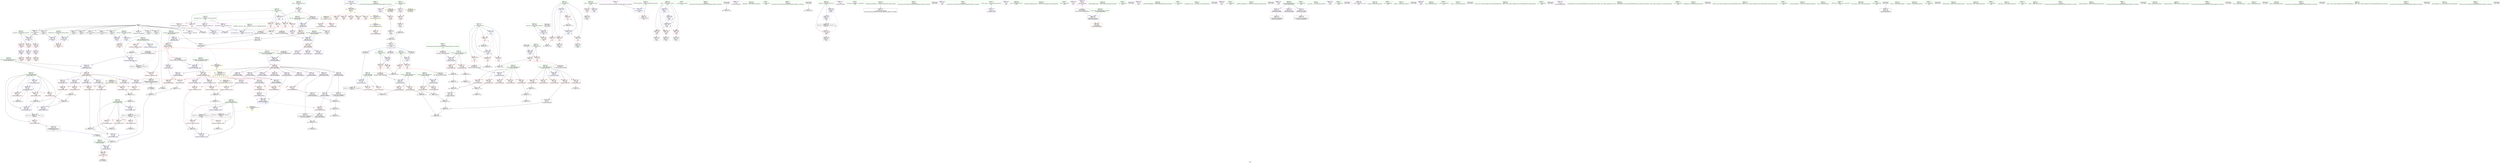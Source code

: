 digraph "SVFG" {
	label="SVFG";

	Node0x559a0d8d1b00 [shape=record,color=grey,label="{NodeID: 0\nNullPtr}"];
	Node0x559a0d8d1b00 -> Node0x559a0d8e4e00[style=solid];
	Node0x559a0d8d1b00 -> Node0x559a0d8e4f00[style=solid];
	Node0x559a0d8d1b00 -> Node0x559a0d8e4fd0[style=solid];
	Node0x559a0d8d1b00 -> Node0x559a0d8e50a0[style=solid];
	Node0x559a0d8d1b00 -> Node0x559a0d8e5170[style=solid];
	Node0x559a0d8d1b00 -> Node0x559a0d8e5240[style=solid];
	Node0x559a0d8d1b00 -> Node0x559a0d8e5310[style=solid];
	Node0x559a0d8d1b00 -> Node0x559a0d8e53e0[style=solid];
	Node0x559a0d8d1b00 -> Node0x559a0d8e54b0[style=solid];
	Node0x559a0d8d1b00 -> Node0x559a0d8e5580[style=solid];
	Node0x559a0d8d1b00 -> Node0x559a0d8f54b0[style=solid];
	Node0x559a0d8d1b00 -> Node0x559a0d8f6ba0[style=solid];
	Node0x559a0d8d1b00 -> Node0x559a0d9036a0[style=solid];
	Node0x559a0d8d1b00 -> Node0x559a0d9045a0[style=solid];
	Node0x559a0d8d1b00 -> Node0x559a0d904720[style=solid];
	Node0x559a0d8f4720 [shape=record,color=red,label="{NodeID: 277\n545\<--544\n\<--N\n_ZN6solver8find_rowEv\n}"];
	Node0x559a0d8f4720 -> Node0x559a0d900ca0[style=solid];
	Node0x559a0d8e83a0 [shape=record,color=red,label="{NodeID: 194\n140\<--14\n\<--stderr\n_Z12print_statusiiddi\n}"];
	Node0x559a0d8e53e0 [shape=record,color=black,label="{NodeID: 111\n353\<--3\n\<--dummyVal\nmain\n}"];
	Node0x559a0d8e53e0 -> Node0x559a0d8f6930[style=solid];
	Node0x559a0d8e33b0 [shape=record,color=green,label="{NodeID: 28\n330\<--1\n\<--dummyObj\nCan only get source location for instruction, argument, global var or function.}"];
	Node0x559a0d93dfc0 [shape=record,color=black,label="{NodeID: 637\n148 = PHI(76, )\n}"];
	Node0x559a0d93dfc0 -> Node0x559a0d8f59c0[style=solid];
	Node0x559a0d900ca0 [shape=record,color=grey,label="{NodeID: 471\n546 = Binary(543, 545, )\n}"];
	Node0x559a0d900ca0 -> Node0x559a0d900b20[style=solid];
	Node0x559a0d8f5ea0 [shape=record,color=blue,label="{NodeID: 305\n197\<--134\ni\<--\nmain\n}"];
	Node0x559a0d8f5ea0 -> Node0x559a0d8f2200[style=dashed];
	Node0x559a0d8f5ea0 -> Node0x559a0d8f2290[style=dashed];
	Node0x559a0d8f5ea0 -> Node0x559a0d8f2360[style=dashed];
	Node0x559a0d8f5ea0 -> Node0x559a0d8f2430[style=dashed];
	Node0x559a0d8f5ea0 -> Node0x559a0d8f61e0[style=dashed];
	Node0x559a0d8e9a60 [shape=record,color=red,label="{NodeID: 222\n403\<--187\n\<--retval\nmain\n}"];
	Node0x559a0d8e9a60 -> Node0x559a0d8ead20[style=solid];
	Node0x559a0d8eb610 [shape=record,color=purple,label="{NodeID: 139\n9\<--8\n\<--.str\nCan only get source location for instruction, argument, global var or function.}"];
	Node0x559a0d8eb610 -> Node0x559a0d8f50e0[style=solid];
	Node0x559a0d8e5dc0 [shape=record,color=green,label="{NodeID: 56\n195\<--196\nstatus\<--status_field_insensitive\nmain\n}"];
	Node0x559a0d8e5dc0 -> Node0x559a0d8e9f40[style=solid];
	Node0x559a0d8e5dc0 -> Node0x559a0d8ea010[style=solid];
	Node0x559a0d8e5dc0 -> Node0x559a0d8ea0e0[style=solid];
	Node0x559a0d8e5dc0 -> Node0x559a0d8f5dd0[style=solid];
	Node0x559a0d8e5dc0 -> Node0x559a0d8f5f70[style=solid];
	Node0x559a0d8e5dc0 -> Node0x559a0d8f6110[style=solid];
	Node0x559a0d940780 [shape=record,color=black,label="{NodeID: 665\n101 = PHI(325, )\n3rd arg _Z12print_statusiiddi }"];
	Node0x559a0d940780 -> Node0x559a0d8f5820[style=solid];
	Node0x559a0d9231c0 [shape=record,color=yellow,style=double,label="{NodeID: 582\n49V_1 = ENCHI(MR_49V_0)\npts\{329 \}\nFun[_ZN6solver5solveEv]|{|<s1>36|<s2>37|<s3>38|<s4>38|<s5>38|<s6>38|<s7>38|<s8>38}}"];
	Node0x559a0d9231c0 -> Node0x559a0d8f3880[style=dashed];
	Node0x559a0d9231c0:s1 -> Node0x559a0d923950[style=dashed,color=red];
	Node0x559a0d9231c0:s2 -> Node0x559a0d915cc0[style=dashed,color=red];
	Node0x559a0d9231c0:s3 -> Node0x559a0d8f4cd0[style=dashed,color=red];
	Node0x559a0d9231c0:s4 -> Node0x559a0d8f4da0[style=dashed,color=red];
	Node0x559a0d9231c0:s5 -> Node0x559a0d8f4e70[style=dashed,color=red];
	Node0x559a0d9231c0:s6 -> Node0x559a0d8f4f40[style=dashed,color=red];
	Node0x559a0d9231c0:s7 -> Node0x559a0d8f7a40[style=dashed,color=red];
	Node0x559a0d9231c0:s8 -> Node0x559a0d8f7b10[style=dashed,color=red];
	Node0x559a0d9036a0 [shape=record,color=grey,label="{NodeID: 499\n339 = cmp(338, 3, )\n}"];
	Node0x559a0d8f7560 [shape=record,color=blue,label="{NodeID: 333\n537\<--558\nc\<--sub4\n_ZN6solver8find_rowEv\n}"];
	Node0x559a0d8f7560 -> Node0x559a0d91f780[style=dashed];
	Node0x559a0d8f3130 [shape=record,color=red,label="{NodeID: 250\n371\<--213\n\<--s\nmain\n}"];
	Node0x559a0d8f3130 -> Node0x559a0d8ec710[style=solid];
	Node0x559a0d8f3130 -> Node0x559a0d8ec7e0[style=solid];
	Node0x559a0d8ecd90 [shape=record,color=purple,label="{NodeID: 167\n511\<--507\nN\<--this1\n_ZN6solver13eliminate_rowEv\n}"];
	Node0x559a0d8ecd90 -> Node0x559a0d8f3e30[style=solid];
	Node0x559a0d8e7780 [shape=record,color=green,label="{NodeID: 84\n449\<--450\nthis.addr\<--this.addr_field_insensitive\n_ZN6solver5inputEv\n}"];
	Node0x559a0d8e7780 -> Node0x559a0d8f3610[style=solid];
	Node0x559a0d8e7780 -> Node0x559a0d8f6c70[style=solid];
	Node0x559a0d8cb7f0 [shape=record,color=green,label="{NodeID: 1\n7\<--1\n__dso_handle\<--dummyObj\nGlob }"];
	Node0x559a0d8f47f0 [shape=record,color=red,label="{NodeID: 278\n552\<--551\n\<--N2\n_ZN6solver8find_rowEv\n}"];
	Node0x559a0d8f47f0 -> Node0x559a0d903b20[style=solid];
	Node0x559a0d8e8470 [shape=record,color=red,label="{NodeID: 195\n150\<--14\n\<--stderr\n_Z12print_statusiiddi\n}"];
	Node0x559a0d8e54b0 [shape=record,color=black,label="{NodeID: 112\n407\<--3\nlpad.val\<--dummyVal\nmain\n}"];
	Node0x559a0d8e34b0 [shape=record,color=green,label="{NodeID: 29\n346\<--1\n\<--dummyObj\nCan only get source location for instruction, argument, global var or function.}"];
	Node0x559a0d93e8d0 [shape=record,color=black,label="{NodeID: 638\n233 = PHI()\n}"];
	Node0x559a0d93e8d0 -> Node0x559a0d904420[style=solid];
	Node0x559a0d900e20 [shape=record,color=grey,label="{NodeID: 472\n168 = Binary(161, 167, )\n}"];
	Node0x559a0d900e20 -> Node0x559a0d9006a0[style=solid];
	Node0x559a0d8f5f70 [shape=record,color=blue,label="{NodeID: 306\n195\<--239\nstatus\<--\nmain\n}"];
	Node0x559a0d8f5f70 -> Node0x559a0d8e9f40[style=dashed];
	Node0x559a0d8f5f70 -> Node0x559a0d8ea010[style=dashed];
	Node0x559a0d8f5f70 -> Node0x559a0d8ea0e0[style=dashed];
	Node0x559a0d8f5f70 -> Node0x559a0d8f5f70[style=dashed];
	Node0x559a0d8f5f70 -> Node0x559a0d8f6110[style=dashed];
	Node0x559a0d8e9b30 [shape=record,color=red,label="{NodeID: 223\n224\<--189\n\<--argc.addr\nmain\n}"];
	Node0x559a0d8e9b30 -> Node0x559a0d9048a0[style=solid];
	Node0x559a0d8eb710 [shape=record,color=purple,label="{NodeID: 140\n143\<--15\n\<--.str.1\n_Z12print_statusiiddi\n}"];
	Node0x559a0d8e5e90 [shape=record,color=green,label="{NodeID: 57\n197\<--198\ni\<--i_field_insensitive\nmain\n}"];
	Node0x559a0d8e5e90 -> Node0x559a0d8f2200[style=solid];
	Node0x559a0d8e5e90 -> Node0x559a0d8f2290[style=solid];
	Node0x559a0d8e5e90 -> Node0x559a0d8f2360[style=solid];
	Node0x559a0d8e5e90 -> Node0x559a0d8f2430[style=solid];
	Node0x559a0d8e5e90 -> Node0x559a0d8f5ea0[style=solid];
	Node0x559a0d8e5e90 -> Node0x559a0d8f61e0[style=solid];
	Node0x559a0d9408c0 [shape=record,color=black,label="{NodeID: 666\n102 = PHI(134, )\n4th arg _Z12print_statusiiddi }"];
	Node0x559a0d9408c0 -> Node0x559a0d8f58f0[style=solid];
	Node0x559a0d903820 [shape=record,color=grey,label="{NodeID: 500\n317 = cmp(315, 316, )\n}"];
	Node0x559a0d8f7630 [shape=record,color=blue,label="{NodeID: 334\n535\<--561\nans\<--inc\n_ZN6solver8find_rowEv\n}"];
	Node0x559a0d8f7630 -> Node0x559a0d8f40a0[style=dashed];
	Node0x559a0d8f7630 -> Node0x559a0d8f4170[style=dashed];
	Node0x559a0d8f7630 -> Node0x559a0d8f4240[style=dashed];
	Node0x559a0d8f7630 -> Node0x559a0d8f7630[style=dashed];
	Node0x559a0d8f7630 -> Node0x559a0d8f7700[style=dashed];
	Node0x559a0d8f7630 -> Node0x559a0d8f77d0[style=dashed];
	Node0x559a0d8f3200 [shape=record,color=red,label="{NodeID: 251\n381\<--213\n\<--s\nmain\n}"];
	Node0x559a0d8f3200 -> Node0x559a0d8eac50[style=solid];
	Node0x559a0d8f3200 -> Node0x559a0d9045a0[style=solid];
	Node0x559a0d8ece60 [shape=record,color=purple,label="{NodeID: 168\n520\<--507\nN2\<--this1\n_ZN6solver13eliminate_rowEv\n}"];
	Node0x559a0d8ece60 -> Node0x559a0d8f3f00[style=solid];
	Node0x559a0d8e7850 [shape=record,color=green,label="{NodeID: 85\n455\<--456\n_ZNSirsERi\<--_ZNSirsERi_field_insensitive\n}"];
	Node0x559a0d8e1570 [shape=record,color=green,label="{NodeID: 2\n8\<--1\n.str\<--dummyObj\nGlob }"];
	Node0x559a0d8f48c0 [shape=record,color=red,label="{NodeID: 279\n556\<--555\n\<--N3\n_ZN6solver8find_rowEv\n}"];
	Node0x559a0d8f48c0 -> Node0x559a0d900520[style=solid];
	Node0x559a0d8e8540 [shape=record,color=red,label="{NodeID: 196\n253\<--14\n\<--stderr\nmain\n}"];
	Node0x559a0d8e5580 [shape=record,color=black,label="{NodeID: 113\n408\<--3\nlpad.val51\<--dummyVal\nmain\n}"];
	Node0x559a0d8e35b0 [shape=record,color=green,label="{NodeID: 30\n619\<--1\n\<--dummyObj\nCan only get source location for instruction, argument, global var or function.}"];
	Node0x559a0d93ea30 [shape=record,color=black,label="{NodeID: 639\n248 = PHI()\n}"];
	Node0x559a0d93ea30 -> Node0x559a0d9042a0[style=solid];
	Node0x559a0d900fa0 [shape=record,color=grey,label="{NodeID: 473\n165 = Binary(164, 136, )\n}"];
	Node0x559a0d900fa0 -> Node0x559a0d9009a0[style=solid];
	Node0x559a0d8f6040 [shape=record,color=blue,label="{NodeID: 307\n193\<--239\nparallel\<--\nmain\n}"];
	Node0x559a0d8f6040 -> Node0x559a0d8cc380[style=dashed];
	Node0x559a0d8e9c00 [shape=record,color=red,label="{NodeID: 224\n227\<--191\n\<--argv.addr\nmain\n}"];
	Node0x559a0d8e9c00 -> Node0x559a0d8ee040[style=solid];
	Node0x559a0d8eb7e0 [shape=record,color=purple,label="{NodeID: 141\n173\<--17\n\<--.str.2\n_Z12print_statusiiddi\n}"];
	Node0x559a0d8e5f60 [shape=record,color=green,label="{NodeID: 58\n199\<--200\nt0\<--t0_field_insensitive\nmain\n}"];
	Node0x559a0d8e5f60 -> Node0x559a0d8f2500[style=solid];
	Node0x559a0d8e5f60 -> Node0x559a0d8f25d0[style=solid];
	Node0x559a0d8e5f60 -> Node0x559a0d8f62b0[style=solid];
	Node0x559a0d940a00 [shape=record,color=black,label="{NodeID: 667\n463 = PHI(364, )\n0th arg _ZN6solver5solveEv }"];
	Node0x559a0d940a00 -> Node0x559a0d8f6d40[style=solid];
	Node0x559a0d9233b0 [shape=record,color=yellow,style=double,label="{NodeID: 584\n6V_1 = ENCHI(MR_6V_0)\npts\{1 \}\nFun[_ZN6solver5solveEv]|{<s0>38}}"];
	Node0x559a0d9233b0:s0 -> Node0x559a0d9227c0[style=dashed,color=red];
	Node0x559a0d9039a0 [shape=record,color=grey,label="{NodeID: 501\n644 = cmp(643, 619, )\n}"];
	Node0x559a0d8f7700 [shape=record,color=blue,label="{NodeID: 335\n535\<--570\nans\<--add7\n_ZN6solver8find_rowEv\n}"];
	Node0x559a0d8f7700 -> Node0x559a0d8cc470[style=dashed];
	Node0x559a0d8f32d0 [shape=record,color=red,label="{NodeID: 252\n231\<--230\n\<--arrayidx\nmain\n}"];
	Node0x559a0d8ecf30 [shape=record,color=purple,label="{NodeID: 169\n542\<--540\nW\<--this1\n_ZN6solver8find_rowEv\n}"];
	Node0x559a0d8ecf30 -> Node0x559a0d8f4650[style=solid];
	Node0x559a0d8e7950 [shape=record,color=green,label="{NodeID: 86\n464\<--465\nthis.addr\<--this.addr_field_insensitive\n_ZN6solver5solveEv\n}"];
	Node0x559a0d8e7950 -> Node0x559a0d8f36e0[style=solid];
	Node0x559a0d8e7950 -> Node0x559a0d8f6d40[style=solid];
	Node0x559a0d8e1600 [shape=record,color=green,label="{NodeID: 3\n12\<--1\n_ZZ12print_statusiiddiE1L\<--dummyObj\nGlob }"];
	Node0x559a0d8f4990 [shape=record,color=red,label="{NodeID: 280\n568\<--567\n\<--N6\n_ZN6solver8find_rowEv\n}"];
	Node0x559a0d8f4990 -> Node0x559a0d901ea0[style=solid];
	Node0x559a0d8e8610 [shape=record,color=red,label="{NodeID: 197\n277\<--14\n\<--stderr\nmain\n}"];
	Node0x559a0d8e5650 [shape=record,color=black,label="{NodeID: 114\n56\<--57\n\<--_ZNSt8ios_base4InitD1Ev\nCan only get source location for instruction, argument, global var or function.}"];
	Node0x559a0d8e36b0 [shape=record,color=green,label="{NodeID: 31\n621\<--1\n\<--dummyObj\nCan only get source location for instruction, argument, global var or function.}"];
	Node0x559a0d93eb30 [shape=record,color=black,label="{NodeID: 640\n258 = PHI()\n}"];
	Node0x559a0d901120 [shape=record,color=grey,label="{NodeID: 474\n161 = Binary(159, 160, )\n}"];
	Node0x559a0d901120 -> Node0x559a0d900e20[style=solid];
	Node0x559a0d8f6110 [shape=record,color=blue,label="{NodeID: 308\n195\<--239\nstatus\<--\nmain\n}"];
	Node0x559a0d8f6110 -> Node0x559a0d8e9f40[style=dashed];
	Node0x559a0d8f6110 -> Node0x559a0d8ea010[style=dashed];
	Node0x559a0d8f6110 -> Node0x559a0d8ea0e0[style=dashed];
	Node0x559a0d8f6110 -> Node0x559a0d8f5f70[style=dashed];
	Node0x559a0d8f6110 -> Node0x559a0d8f6110[style=dashed];
	Node0x559a0d8e9cd0 [shape=record,color=red,label="{NodeID: 225\n242\<--191\n\<--argv.addr\nmain\n}"];
	Node0x559a0d8e9cd0 -> Node0x559a0d8ee110[style=solid];
	Node0x559a0d8eb8b0 [shape=record,color=purple,label="{NodeID: 142\n232\<--19\n\<--.str.3\nmain\n}"];
	Node0x559a0d8e6030 [shape=record,color=green,label="{NodeID: 59\n201\<--202\nt1\<--t1_field_insensitive\nmain\n}"];
	Node0x559a0d8e6030 -> Node0x559a0d8f26a0[style=solid];
	Node0x559a0d8e6030 -> Node0x559a0d8f2770[style=solid];
	Node0x559a0d8e6030 -> Node0x559a0d8f6380[style=solid];
	Node0x559a0d940b40 [shape=record,color=black,label="{NodeID: 668\n432 = PHI(333, )\n0th arg _ZN6solverC2Ev }"];
	Node0x559a0d940b40 -> Node0x559a0d8f6ad0[style=solid];
	Node0x559a0d903b20 [shape=record,color=grey,label="{NodeID: 502\n553 = cmp(550, 552, )\n}"];
	Node0x559a0d8f77d0 [shape=record,color=blue,label="{NodeID: 336\n535\<--577\nans\<--add10\n_ZN6solver8find_rowEv\n}"];
	Node0x559a0d8f77d0 -> Node0x559a0d8cc470[style=dashed];
	Node0x559a0d8f33a0 [shape=record,color=red,label="{NodeID: 253\n246\<--245\n\<--arrayidx3\nmain\n}"];
	Node0x559a0d8ed000 [shape=record,color=purple,label="{NodeID: 170\n544\<--540\nN\<--this1\n_ZN6solver8find_rowEv\n}"];
	Node0x559a0d8ed000 -> Node0x559a0d8f4720[style=solid];
	Node0x559a0d8e7a20 [shape=record,color=green,label="{NodeID: 87\n466\<--467\nans\<--ans_field_insensitive\n_ZN6solver5solveEv\n}"];
	Node0x559a0d8e7a20 -> Node0x559a0d8f37b0[style=solid];
	Node0x559a0d8e7a20 -> Node0x559a0d8f6e10[style=solid];
	Node0x559a0d8e1690 [shape=record,color=green,label="{NodeID: 4\n13\<--1\n\<--dummyObj\nCan only get source location for instruction, argument, global var or function.}"];
	Node0x559a0d8f4a60 [shape=record,color=red,label="{NodeID: 281\n574\<--573\n\<--N8\n_ZN6solver8find_rowEv\n}"];
	Node0x559a0d8f4a60 -> Node0x559a0d9024a0[style=solid];
	Node0x559a0d8e86e0 [shape=record,color=red,label="{NodeID: 198\n303\<--14\n\<--stderr\nmain\n}"];
	Node0x559a0d8ea290 [shape=record,color=black,label="{NodeID: 115\n84\<--83\nconv\<--\n_Z3secv\n}"];
	Node0x559a0d8ea290 -> Node0x559a0d901d20[style=solid];
	Node0x559a0d8e37b0 [shape=record,color=green,label="{NodeID: 32\n4\<--6\n_ZStL8__ioinit\<--_ZStL8__ioinit_field_insensitive\nGlob }"];
	Node0x559a0d8e37b0 -> Node0x559a0d8eb540[style=solid];
	Node0x559a0d93ec00 [shape=record,color=black,label="{NodeID: 641\n269 = PHI(76, )\n}"];
	Node0x559a0d93ec00 -> Node0x559a0d8f62b0[style=solid];
	Node0x559a0d9012a0 [shape=record,color=grey,label="{NodeID: 475\n480 = Binary(476, 477, )\n}"];
	Node0x559a0d9012a0 -> Node0x559a0d8f6e10[style=solid];
	Node0x559a0d8f61e0 [shape=record,color=blue,label="{NodeID: 309\n197\<--266\ni\<--inc\nmain\n}"];
	Node0x559a0d8f61e0 -> Node0x559a0d8f2200[style=dashed];
	Node0x559a0d8f61e0 -> Node0x559a0d8f2290[style=dashed];
	Node0x559a0d8f61e0 -> Node0x559a0d8f2360[style=dashed];
	Node0x559a0d8f61e0 -> Node0x559a0d8f2430[style=dashed];
	Node0x559a0d8f61e0 -> Node0x559a0d8f61e0[style=dashed];
	Node0x559a0d8e9da0 [shape=record,color=red,label="{NodeID: 226\n254\<--191\n\<--argv.addr\nmain\n}"];
	Node0x559a0d8e9da0 -> Node0x559a0d8ec640[style=solid];
	Node0x559a0d8eb980 [shape=record,color=purple,label="{NodeID: 143\n247\<--21\n\<--.str.4\nmain\n}"];
	Node0x559a0d8e6100 [shape=record,color=green,label="{NodeID: 60\n203\<--204\ntmp\<--tmp_field_insensitive\nmain\n}"];
	Node0x559a0d940c80 [shape=record,color=black,label="{NodeID: 669\n499 = PHI(469, )\n0th arg _ZN6solver13eliminate_rowEv }"];
	Node0x559a0d940c80 -> Node0x559a0d8f6ee0[style=solid];
	Node0x559a0d903ca0 [shape=record,color=grey,label="{NodeID: 503\n127 = cmp(126, 128, )\n}"];
	Node0x559a0d8f78a0 [shape=record,color=blue,label="{NodeID: 337\n586\<--584\nthis.addr\<--this\n_ZN6solver6printfEPKcz\n}"];
	Node0x559a0d8f78a0 -> Node0x559a0d8f4b30[style=dashed];
	Node0x559a0d8f3470 [shape=record,color=red,label="{NodeID: 254\n256\<--255\n\<--arrayidx8\nmain\n}"];
	Node0x559a0d8ed0d0 [shape=record,color=purple,label="{NodeID: 171\n551\<--540\nN2\<--this1\n_ZN6solver8find_rowEv\n}"];
	Node0x559a0d8ed0d0 -> Node0x559a0d8f47f0[style=solid];
	Node0x559a0d8e7af0 [shape=record,color=green,label="{NodeID: 88\n474\<--475\n_ZN6solver13eliminate_rowEv\<--_ZN6solver13eliminate_rowEv_field_insensitive\n}"];
	Node0x559a0d8e1720 [shape=record,color=green,label="{NodeID: 5\n14\<--1\nstderr\<--dummyObj\nGlob }"];
	Node0x559a0d91ac80 [shape=record,color=black,label="{NodeID: 531\nMR_18V_2 = PHI(MR_18V_1, MR_18V_3, )\npts\{114 \}\n}"];
	Node0x559a0d8f4b30 [shape=record,color=red,label="{NodeID: 282\n594\<--586\nthis1\<--this.addr\n_ZN6solver6printfEPKcz\n}"];
	Node0x559a0d8f4b30 -> Node0x559a0d8ed680[style=solid];
	Node0x559a0d8f4b30 -> Node0x559a0d8ed750[style=solid];
	Node0x559a0d8f4b30 -> Node0x559a0d8ed820[style=solid];
	Node0x559a0d8f4b30 -> Node0x559a0d8ed8f0[style=solid];
	Node0x559a0d8f4b30 -> Node0x559a0d8ed9c0[style=solid];
	Node0x559a0d8f4b30 -> Node0x559a0d8eda90[style=solid];
	Node0x559a0d8f4b30 -> Node0x559a0d8edb60[style=solid];
	Node0x559a0d8f4b30 -> Node0x559a0d8edc30[style=solid];
	Node0x559a0d8f4b30 -> Node0x559a0d8edd00[style=solid];
	Node0x559a0d8f4b30 -> Node0x559a0d8eddd0[style=solid];
	Node0x559a0d8f4b30 -> Node0x559a0d8edea0[style=solid];
	Node0x559a0d8f4b30 -> Node0x559a0d8edf70[style=solid];
	Node0x559a0d8e87b0 [shape=record,color=red,label="{NodeID: 199\n393\<--14\n\<--stderr\nmain\n}"];
	Node0x559a0d8ea360 [shape=record,color=black,label="{NodeID: 116\n87\<--86\nconv1\<--\n_Z3secv\n}"];
	Node0x559a0d8ea360 -> Node0x559a0d902020[style=solid];
	Node0x559a0d8e38b0 [shape=record,color=green,label="{NodeID: 33\n10\<--11\nOUTPUT_FORMAT\<--OUTPUT_FORMAT_field_insensitive\nGlob }"];
	Node0x559a0d8e38b0 -> Node0x559a0d8e82d0[style=solid];
	Node0x559a0d8e38b0 -> Node0x559a0d8f50e0[style=solid];
	Node0x559a0d93edc0 [shape=record,color=black,label="{NodeID: 642\n272 = PHI(76, )\n}"];
	Node0x559a0d93edc0 -> Node0x559a0d8f6380[style=solid];
	Node0x559a0d901420 [shape=record,color=grey,label="{NodeID: 476\n133 = Binary(132, 134, )\n}"];
	Node0x559a0d901420 -> Node0x559a0d9015a0[style=solid];
	Node0x559a0d8f62b0 [shape=record,color=blue,label="{NodeID: 310\n199\<--269\nt0\<--call11\nmain\n}"];
	Node0x559a0d8f62b0 -> Node0x559a0d8f2500[style=dashed];
	Node0x559a0d8f62b0 -> Node0x559a0d8f25d0[style=dashed];
	Node0x559a0d8e9e70 [shape=record,color=red,label="{NodeID: 227\n297\<--193\n\<--parallel\nmain\n}"];
	Node0x559a0d8e9e70 -> Node0x559a0d8ea910[style=solid];
	Node0x559a0d8eba50 [shape=record,color=purple,label="{NodeID: 144\n257\<--23\n\<--.str.5\nmain\n}"];
	Node0x559a0d8e61d0 [shape=record,color=green,label="{NodeID: 61\n205\<--206\nexn.slot\<--exn.slot_field_insensitive\nmain\n}"];
	Node0x559a0d8e61d0 -> Node0x559a0d8f2840[style=solid];
	Node0x559a0d8e61d0 -> Node0x559a0d8f6520[style=solid];
	Node0x559a0d8e61d0 -> Node0x559a0d8f6860[style=solid];
	Node0x559a0d903e20 [shape=record,color=grey,label="{NodeID: 504\n138 = cmp(137, 128, )\n}"];
	Node0x559a0d8f7970 [shape=record,color=blue,label="{NodeID: 338\n588\<--585\nformat.addr\<--format\n_ZN6solver6printfEPKcz\n}"];
	Node0x559a0d8f7970 -> Node0x559a0d8f4c00[style=dashed];
	Node0x559a0d8f3540 [shape=record,color=red,label="{NodeID: 255\n436\<--433\nthis1\<--this.addr\n_ZN6solverC2Ev\n}"];
	Node0x559a0d8f3540 -> Node0x559a0d8ec8b0[style=solid];
	Node0x559a0d8ed1a0 [shape=record,color=purple,label="{NodeID: 172\n555\<--540\nN3\<--this1\n_ZN6solver8find_rowEv\n}"];
	Node0x559a0d8ed1a0 -> Node0x559a0d8f48c0[style=solid];
	Node0x559a0d8e7bf0 [shape=record,color=green,label="{NodeID: 89\n478\<--479\n_ZN6solver8find_rowEv\<--_ZN6solver8find_rowEv_field_insensitive\n}"];
	Node0x559a0d8e17b0 [shape=record,color=green,label="{NodeID: 6\n15\<--1\n.str.1\<--dummyObj\nGlob }"];
	Node0x559a0d8f4c00 [shape=record,color=red,label="{NodeID: 283\n622\<--588\n\<--format.addr\n_ZN6solver6printfEPKcz\n}"];
	Node0x559a0d8e8880 [shape=record,color=red,label="{NodeID: 200\n646\<--14\n\<--stderr\n_ZN6solver6printfEPKcz\n}"];
	Node0x559a0d8ea430 [shape=record,color=black,label="{NodeID: 117\n76\<--90\n_Z3secv_ret\<--add\n_Z3secv\n|{<s0>5|<s1>11|<s2>13}}"];
	Node0x559a0d8ea430:s0 -> Node0x559a0d93dfc0[style=solid,color=blue];
	Node0x559a0d8ea430:s1 -> Node0x559a0d93ec00[style=solid,color=blue];
	Node0x559a0d8ea430:s2 -> Node0x559a0d93edc0[style=solid,color=blue];
	Node0x559a0d8e39b0 [shape=record,color=green,label="{NodeID: 34\n43\<--47\nllvm.global_ctors\<--llvm.global_ctors_field_insensitive\nGlob }"];
	Node0x559a0d8e39b0 -> Node0x559a0d8ec1a0[style=solid];
	Node0x559a0d8e39b0 -> Node0x559a0d8ec2a0[style=solid];
	Node0x559a0d8e39b0 -> Node0x559a0d8ec3a0[style=solid];
	Node0x559a0d93ef00 [shape=record,color=black,label="{NodeID: 643\n282 = PHI()\n}"];
	Node0x559a0d9015a0 [shape=record,color=grey,label="{NodeID: 477\n135 = Binary(133, 136, )\n}"];
	Node0x559a0d9015a0 -> Node0x559a0d9018a0[style=solid];
	Node0x559a0d8f6380 [shape=record,color=blue,label="{NodeID: 311\n201\<--272\nt1\<--call12\nmain\n}"];
	Node0x559a0d8f6380 -> Node0x559a0d8f26a0[style=dashed];
	Node0x559a0d8f6380 -> Node0x559a0d8f2770[style=dashed];
	Node0x559a0d8e9f40 [shape=record,color=red,label="{NodeID: 228\n274\<--195\n\<--status\nmain\n}"];
	Node0x559a0d8e9f40 -> Node0x559a0d8ea840[style=solid];
	Node0x559a0d8ebb20 [shape=record,color=purple,label="{NodeID: 145\n281\<--25\n\<--.str.6\nmain\n}"];
	Node0x559a0d8e62a0 [shape=record,color=green,label="{NodeID: 62\n207\<--208\nehselector.slot\<--ehselector.slot_field_insensitive\nmain\n}"];
	Node0x559a0d8e62a0 -> Node0x559a0d8f2910[style=solid];
	Node0x559a0d8e62a0 -> Node0x559a0d8f65f0[style=solid];
	Node0x559a0d8e62a0 -> Node0x559a0d8f6930[style=solid];
	Node0x559a0d903fa0 [shape=record,color=grey,label="{NodeID: 505\n121 = cmp(120, 13, )\n}"];
	Node0x559a0d8f7a40 [shape=record,color=blue,label="{NodeID: 339\n601\<--600\nout_p2\<--arraydecay\n_ZN6solver6printfEPKcz\n}"];
	Node0x559a0d8f7a40 -> Node0x559a0d8f4da0[style=dashed];
	Node0x559a0d8f7a40 -> Node0x559a0d8f4e70[style=dashed];
	Node0x559a0d8f7a40 -> Node0x559a0d8f4f40[style=dashed];
	Node0x559a0d8f7a40 -> Node0x559a0d8f7b10[style=dashed];
	Node0x559a0d8f3610 [shape=record,color=red,label="{NodeID: 256\n452\<--449\nthis1\<--this.addr\n_ZN6solver5inputEv\n}"];
	Node0x559a0d8f3610 -> Node0x559a0d8ec980[style=solid];
	Node0x559a0d8f3610 -> Node0x559a0d8eca50[style=solid];
	Node0x559a0d8f3610 -> Node0x559a0d8ecb20[style=solid];
	Node0x559a0d8ed270 [shape=record,color=purple,label="{NodeID: 173\n567\<--540\nN6\<--this1\n_ZN6solver8find_rowEv\n}"];
	Node0x559a0d8ed270 -> Node0x559a0d8f4990[style=solid];
	Node0x559a0d8e7cf0 [shape=record,color=green,label="{NodeID: 90\n485\<--486\n_ZN6solver6printfEPKcz\<--_ZN6solver6printfEPKcz_field_insensitive\n}"];
	Node0x559a0d8e2070 [shape=record,color=green,label="{NodeID: 7\n17\<--1\n.str.2\<--dummyObj\nGlob }"];
	Node0x559a0d8f4cd0 [shape=record,color=red,label="{NodeID: 284\n596\<--595\n\<--out_p\n_ZN6solver6printfEPKcz\n}"];
	Node0x559a0d8f4cd0 -> Node0x559a0d904720[style=solid];
	Node0x559a0d8e8950 [shape=record,color=red,label="{NodeID: 201\n377\<--36\n\<--stdout\nmain\n}"];
	Node0x559a0d8ea500 [shape=record,color=black,label="{NodeID: 118\n167\<--166\nconv\<--sub13\n_Z12print_statusiiddi\n}"];
	Node0x559a0d8ea500 -> Node0x559a0d900e20[style=solid];
	Node0x559a0d8e3ab0 [shape=record,color=green,label="{NodeID: 35\n48\<--49\n__cxx_global_var_init\<--__cxx_global_var_init_field_insensitive\n}"];
	Node0x559a0d93efd0 [shape=record,color=black,label="{NodeID: 644\n287 = PHI()\n}"];
	Node0x559a0d901720 [shape=record,color=grey,label="{NodeID: 478\n126 = Binary(123, 125, )\n}"];
	Node0x559a0d901720 -> Node0x559a0d903ca0[style=solid];
	Node0x559a0d8f6450 [shape=record,color=blue,label="{NodeID: 312\n209\<--293\nC\<--call18\nmain\n}"];
	Node0x559a0d8f6450 -> Node0x559a0d8f29e0[style=dashed];
	Node0x559a0d8f6450 -> Node0x559a0d8f2ab0[style=dashed];
	Node0x559a0d8ea010 [shape=record,color=red,label="{NodeID: 229\n300\<--195\n\<--status\nmain\n}"];
	Node0x559a0d8ea010 -> Node0x559a0d8ea9e0[style=solid];
	Node0x559a0d8ebbf0 [shape=record,color=purple,label="{NodeID: 146\n304\<--28\n\<--.str.7\nmain\n}"];
	Node0x559a0d8e6370 [shape=record,color=green,label="{NodeID: 63\n209\<--210\nC\<--C_field_insensitive\nmain\n}"];
	Node0x559a0d8e6370 -> Node0x559a0d8f29e0[style=solid];
	Node0x559a0d8e6370 -> Node0x559a0d8f2ab0[style=solid];
	Node0x559a0d8e6370 -> Node0x559a0d8f6450[style=solid];
	Node0x559a0d904120 [shape=record,color=grey,label="{NodeID: 506\n565 = cmp(564, 134, )\n}"];
	Node0x559a0d8f7b10 [shape=record,color=blue,label="{NodeID: 340\n627\<--630\nout_p10\<--add.ptr\n_ZN6solver6printfEPKcz\n|{|<s1>38}}"];
	Node0x559a0d8f7b10 -> Node0x559a0d8f5010[style=dashed];
	Node0x559a0d8f7b10:s1 -> Node0x559a0d926be0[style=dashed,color=blue];
	Node0x559a0d8f36e0 [shape=record,color=red,label="{NodeID: 257\n469\<--464\nthis1\<--this.addr\n_ZN6solver5solveEv\n|{|<s1>36|<s2>37|<s3>38}}"];
	Node0x559a0d8f36e0 -> Node0x559a0d8ecbf0[style=solid];
	Node0x559a0d8f36e0:s1 -> Node0x559a0d940c80[style=solid,color=red];
	Node0x559a0d8f36e0:s2 -> Node0x559a0d93fe90[style=solid,color=red];
	Node0x559a0d8f36e0:s3 -> Node0x559a0d940000[style=solid,color=red];
	Node0x559a0d8ed340 [shape=record,color=purple,label="{NodeID: 174\n573\<--540\nN8\<--this1\n_ZN6solver8find_rowEv\n}"];
	Node0x559a0d8ed340 -> Node0x559a0d8f4a60[style=solid];
	Node0x559a0d8e7df0 [shape=record,color=green,label="{NodeID: 91\n500\<--501\nthis.addr\<--this.addr_field_insensitive\n_ZN6solver13eliminate_rowEv\n}"];
	Node0x559a0d8e7df0 -> Node0x559a0d8f3950[style=solid];
	Node0x559a0d8e7df0 -> Node0x559a0d8f6ee0[style=solid];
	Node0x559a0d8e2100 [shape=record,color=green,label="{NodeID: 8\n19\<--1\n.str.3\<--dummyObj\nGlob }"];
	Node0x559a0d8f4da0 [shape=record,color=red,label="{NodeID: 285\n610\<--609\n\<--out_p5\n_ZN6solver6printfEPKcz\n}"];
	Node0x559a0d8e8a20 [shape=record,color=red,label="{NodeID: 202\n83\<--82\n\<--tv_sec\n_Z3secv\n}"];
	Node0x559a0d8e8a20 -> Node0x559a0d8ea290[style=solid];
	Node0x559a0d8ea5d0 [shape=record,color=black,label="{NodeID: 119\n170\<--169\nconv15\<--\n_Z12print_statusiiddi\n}"];
	Node0x559a0d8ea5d0 -> Node0x559a0d9006a0[style=solid];
	Node0x559a0d8e3bb0 [shape=record,color=green,label="{NodeID: 36\n52\<--53\n_ZNSt8ios_base4InitC1Ev\<--_ZNSt8ios_base4InitC1Ev_field_insensitive\n}"];
	Node0x559a0d93f0a0 [shape=record,color=black,label="{NodeID: 645\n290 = PHI()\n}"];
	Node0x559a0d9018a0 [shape=record,color=grey,label="{NodeID: 479\n137 = Binary(131, 135, )\n}"];
	Node0x559a0d9018a0 -> Node0x559a0d903e20[style=solid];
	Node0x559a0d8f6520 [shape=record,color=blue,label="{NodeID: 313\n205\<--308\nexn.slot\<--\nmain\n}"];
	Node0x559a0d8f6520 -> Node0x559a0d8f2840[style=dashed];
	Node0x559a0d8ea0e0 [shape=record,color=red,label="{NodeID: 230\n319\<--195\n\<--status\nmain\n}"];
	Node0x559a0d8ea0e0 -> Node0x559a0d8eaab0[style=solid];
	Node0x559a0d8ebcc0 [shape=record,color=purple,label="{NodeID: 147\n342\<--30\n\<--.str.8\nmain\n}"];
	Node0x559a0d8e6440 [shape=record,color=green,label="{NodeID: 64\n211\<--212\nc\<--c_field_insensitive\nmain\n}"];
	Node0x559a0d8e6440 -> Node0x559a0d8f2b80[style=solid];
	Node0x559a0d8e6440 -> Node0x559a0d8f2c50[style=solid];
	Node0x559a0d8e6440 -> Node0x559a0d8f2d20[style=solid];
	Node0x559a0d8e6440 -> Node0x559a0d8f2df0[style=solid];
	Node0x559a0d8e6440 -> Node0x559a0d8f66c0[style=solid];
	Node0x559a0d8e6440 -> Node0x559a0d8f6a00[style=solid];
	Node0x559a0d923950 [shape=record,color=yellow,style=double,label="{NodeID: 590\n49V_1 = ENCHI(MR_49V_0)\npts\{329 \}\nFun[_ZN6solver13eliminate_rowEv]}"];
	Node0x559a0d923950 -> Node0x559a0d8f3d60[style=dashed];
	Node0x559a0d923950 -> Node0x559a0d8f3e30[style=dashed];
	Node0x559a0d923950 -> Node0x559a0d8f3f00[style=dashed];
	Node0x559a0d9042a0 [shape=record,color=grey,label="{NodeID: 507\n249 = cmp(248, 128, )\n}"];
	Node0x559a0d8f37b0 [shape=record,color=red,label="{NodeID: 258\n482\<--466\n\<--ans\n_ZN6solver5solveEv\n|{<s0>38}}"];
	Node0x559a0d8f37b0:s0 -> Node0x559a0d940280[style=solid,color=red];
	Node0x559a0d8ed410 [shape=record,color=purple,label="{NodeID: 175\n604\<--590\narraydecay3\<--args\n_ZN6solver6printfEPKcz\n}"];
	Node0x559a0d8ed410 -> Node0x559a0d8eaf90[style=solid];
	Node0x559a0d8e7ec0 [shape=record,color=green,label="{NodeID: 92\n502\<--503\nans\<--ans_field_insensitive\n_ZN6solver13eliminate_rowEv\n}"];
	Node0x559a0d8e7ec0 -> Node0x559a0d8f3a20[style=solid];
	Node0x559a0d8e7ec0 -> Node0x559a0d8f3af0[style=solid];
	Node0x559a0d8e7ec0 -> Node0x559a0d8f6fb0[style=solid];
	Node0x559a0d8e7ec0 -> Node0x559a0d8f7220[style=solid];
	Node0x559a0d8e2190 [shape=record,color=green,label="{NodeID: 9\n21\<--1\n.str.4\<--dummyObj\nGlob }"];
	Node0x559a0d8f4e70 [shape=record,color=red,label="{NodeID: 286\n612\<--611\n\<--out_p6\n_ZN6solver6printfEPKcz\n}"];
	Node0x559a0d8f4e70 -> Node0x559a0d8eb060[style=solid];
	Node0x559a0d8e8af0 [shape=record,color=red,label="{NodeID: 203\n86\<--85\n\<--tv_usec\n_Z3secv\n}"];
	Node0x559a0d8e8af0 -> Node0x559a0d8ea360[style=solid];
	Node0x559a0d8ea6a0 [shape=record,color=black,label="{NodeID: 120\n229\<--228\nidxprom\<--\nmain\n}"];
	Node0x559a0d8e3cb0 [shape=record,color=green,label="{NodeID: 37\n58\<--59\n__cxa_atexit\<--__cxa_atexit_field_insensitive\n}"];
	Node0x559a0d93f170 [shape=record,color=black,label="{NodeID: 646\n293 = PHI()\n}"];
	Node0x559a0d93f170 -> Node0x559a0d8f6450[style=solid];
	Node0x559a0d901a20 [shape=record,color=grey,label="{NodeID: 480\n155 = Binary(153, 154, )\n}"];
	Node0x559a0d8f65f0 [shape=record,color=blue,label="{NodeID: 314\n207\<--310\nehselector.slot\<--\nmain\n}"];
	Node0x559a0d8f65f0 -> Node0x559a0d8f2910[style=dashed];
	Node0x559a0d8f2200 [shape=record,color=red,label="{NodeID: 231\n223\<--197\n\<--i\nmain\n}"];
	Node0x559a0d8f2200 -> Node0x559a0d9048a0[style=solid];
	Node0x559a0d8ebd90 [shape=record,color=purple,label="{NodeID: 148\n343\<--32\n\<--.str.9\nmain\n}"];
	Node0x559a0d8e6510 [shape=record,color=green,label="{NodeID: 65\n213\<--214\ns\<--s_field_insensitive\nmain\n}"];
	Node0x559a0d8e6510 -> Node0x559a0d8f2ec0[style=solid];
	Node0x559a0d8e6510 -> Node0x559a0d8f2f90[style=solid];
	Node0x559a0d8e6510 -> Node0x559a0d8f3060[style=solid];
	Node0x559a0d8e6510 -> Node0x559a0d8f3130[style=solid];
	Node0x559a0d8e6510 -> Node0x559a0d8f3200[style=solid];
	Node0x559a0d8e6510 -> Node0x559a0d8f6790[style=solid];
	Node0x559a0d904420 [shape=record,color=grey,label="{NodeID: 508\n236 = cmp(233, 128, )\n}"];
	Node0x559a0d8f3880 [shape=record,color=red,label="{NodeID: 259\n471\<--470\n\<--H\n_ZN6solver5solveEv\n}"];
	Node0x559a0d8f3880 -> Node0x559a0d902aa0[style=solid];
	Node0x559a0d8ed4e0 [shape=record,color=purple,label="{NodeID: 176\n623\<--590\narraydecay9\<--args\n_ZN6solver6printfEPKcz\n}"];
	Node0x559a0d8e7f90 [shape=record,color=green,label="{NodeID: 93\n504\<--505\nc\<--c_field_insensitive\n_ZN6solver13eliminate_rowEv\n}"];
	Node0x559a0d8e7f90 -> Node0x559a0d8f3bc0[style=solid];
	Node0x559a0d8e7f90 -> Node0x559a0d8f3c90[style=solid];
	Node0x559a0d8e7f90 -> Node0x559a0d8f7080[style=solid];
	Node0x559a0d8e7f90 -> Node0x559a0d8f7150[style=solid];
	Node0x559a0d8e2220 [shape=record,color=green,label="{NodeID: 10\n23\<--1\n.str.5\<--dummyObj\nGlob }"];
	Node0x559a0d8f4f40 [shape=record,color=red,label="{NodeID: 287\n628\<--627\n\<--out_p10\n_ZN6solver6printfEPKcz\n}"];
	Node0x559a0d8f4f40 -> Node0x559a0d8e8200[style=solid];
	Node0x559a0d8e8bc0 [shape=record,color=red,label="{NodeID: 204\n123\<--103\n\<--c.addr\n_Z12print_statusiiddi\n}"];
	Node0x559a0d8e8bc0 -> Node0x559a0d901720[style=solid];
	Node0x559a0d8ea770 [shape=record,color=black,label="{NodeID: 121\n244\<--243\nidxprom2\<--\nmain\n}"];
	Node0x559a0d8e3db0 [shape=record,color=green,label="{NodeID: 38\n57\<--63\n_ZNSt8ios_base4InitD1Ev\<--_ZNSt8ios_base4InitD1Ev_field_insensitive\n}"];
	Node0x559a0d8e3db0 -> Node0x559a0d8e5650[style=solid];
	Node0x559a0d93f270 [shape=record,color=black,label="{NodeID: 647\n305 = PHI()\n}"];
	Node0x559a0d901ba0 [shape=record,color=grey,label="{NodeID: 481\n125 = Binary(124, 13, )\n}"];
	Node0x559a0d901ba0 -> Node0x559a0d901720[style=solid];
	Node0x559a0d8f66c0 [shape=record,color=blue,label="{NodeID: 315\n211\<--128\nc\<--\nmain\n}"];
	Node0x559a0d8f66c0 -> Node0x559a0d8f2b80[style=dashed];
	Node0x559a0d8f66c0 -> Node0x559a0d8f2c50[style=dashed];
	Node0x559a0d8f66c0 -> Node0x559a0d8f2d20[style=dashed];
	Node0x559a0d8f66c0 -> Node0x559a0d8f2df0[style=dashed];
	Node0x559a0d8f66c0 -> Node0x559a0d8f6a00[style=dashed];
	Node0x559a0d8f2290 [shape=record,color=red,label="{NodeID: 232\n228\<--197\n\<--i\nmain\n}"];
	Node0x559a0d8f2290 -> Node0x559a0d8ea6a0[style=solid];
	Node0x559a0d8ebe60 [shape=record,color=purple,label="{NodeID: 149\n344\<--34\n\<--__PRETTY_FUNCTION__.main\nmain\n}"];
	Node0x559a0d8e65e0 [shape=record,color=green,label="{NodeID: 66\n234\<--235\nstrcmp\<--strcmp_field_insensitive\n}"];
	Node0x559a0d9045a0 [shape=record,color=grey,label="{NodeID: 509\n382 = cmp(381, 3, )\n}"];
	Node0x559a0d8f3950 [shape=record,color=red,label="{NodeID: 260\n507\<--500\nthis1\<--this.addr\n_ZN6solver13eliminate_rowEv\n}"];
	Node0x559a0d8f3950 -> Node0x559a0d8eccc0[style=solid];
	Node0x559a0d8f3950 -> Node0x559a0d8ecd90[style=solid];
	Node0x559a0d8f3950 -> Node0x559a0d8ece60[style=solid];
	Node0x559a0d8ed5b0 [shape=record,color=purple,label="{NodeID: 177\n632\<--590\narraydecay11\<--args\n_ZN6solver6printfEPKcz\n}"];
	Node0x559a0d8ed5b0 -> Node0x559a0d8eb2d0[style=solid];
	Node0x559a0d8e8060 [shape=record,color=green,label="{NodeID: 94\n533\<--534\nthis.addr\<--this.addr_field_insensitive\n_ZN6solver8find_rowEv\n}"];
	Node0x559a0d8e8060 -> Node0x559a0d8f3fd0[style=solid];
	Node0x559a0d8e8060 -> Node0x559a0d8f72f0[style=solid];
	Node0x559a0d8e22b0 [shape=record,color=green,label="{NodeID: 11\n25\<--1\n.str.6\<--dummyObj\nGlob }"];
	Node0x559a0d8f5010 [shape=record,color=red,label="{NodeID: 288\n638\<--637\n\<--out_p13\n_ZN6solver6printfEPKcz\n}"];
	Node0x559a0d8f5010 -> Node0x559a0d8eb3a0[style=solid];
	Node0x559a0d8e8c90 [shape=record,color=red,label="{NodeID: 205\n131\<--103\n\<--c.addr\n_Z12print_statusiiddi\n}"];
	Node0x559a0d8e8c90 -> Node0x559a0d9018a0[style=solid];
	Node0x559a0d8ea840 [shape=record,color=black,label="{NodeID: 122\n275\<--274\ntobool\<--\nmain\n}"];
	Node0x559a0d8e3eb0 [shape=record,color=green,label="{NodeID: 39\n70\<--71\n_Z4initv\<--_Z4initv_field_insensitive\n}"];
	Node0x559a0d93f340 [shape=record,color=black,label="{NodeID: 648\n378 = PHI()\n}"];
	Node0x559a0d901d20 [shape=record,color=grey,label="{NodeID: 482\n90 = Binary(84, 88, )\n}"];
	Node0x559a0d901d20 -> Node0x559a0d8ea430[style=solid];
	Node0x559a0d8f6790 [shape=record,color=blue,label="{NodeID: 316\n213\<--333\ns\<--\nmain\n}"];
	Node0x559a0d8f6790 -> Node0x559a0d8f2ec0[style=dashed];
	Node0x559a0d8f6790 -> Node0x559a0d8f2f90[style=dashed];
	Node0x559a0d8f6790 -> Node0x559a0d8f3060[style=dashed];
	Node0x559a0d8f6790 -> Node0x559a0d8f3130[style=dashed];
	Node0x559a0d8f6790 -> Node0x559a0d8f3200[style=dashed];
	Node0x559a0d8f6790 -> Node0x559a0d8f6790[style=dashed];
	Node0x559a0d8f2360 [shape=record,color=red,label="{NodeID: 233\n243\<--197\n\<--i\nmain\n}"];
	Node0x559a0d8f2360 -> Node0x559a0d8ea770[style=solid];
	Node0x559a0d8ebf30 [shape=record,color=purple,label="{NodeID: 150\n394\<--37\n\<--.str.10\nmain\n}"];
	Node0x559a0d8e66e0 [shape=record,color=green,label="{NodeID: 67\n260\<--261\nexit\<--exit_field_insensitive\n}"];
	Node0x559a0d904720 [shape=record,color=grey,label="{NodeID: 510\n597 = cmp(596, 3, )\n}"];
	Node0x559a0d8f3a20 [shape=record,color=red,label="{NodeID: 261\n525\<--502\n\<--ans\n_ZN6solver13eliminate_rowEv\n}"];
	Node0x559a0d8f3a20 -> Node0x559a0d8ffde0[style=solid];
	Node0x559a0d8ed680 [shape=record,color=purple,label="{NodeID: 178\n595\<--594\nout_p\<--this1\n_ZN6solver6printfEPKcz\n}"];
	Node0x559a0d8ed680 -> Node0x559a0d8f4cd0[style=solid];
	Node0x559a0d8e8130 [shape=record,color=green,label="{NodeID: 95\n535\<--536\nans\<--ans_field_insensitive\n_ZN6solver8find_rowEv\n}"];
	Node0x559a0d8e8130 -> Node0x559a0d8f40a0[style=solid];
	Node0x559a0d8e8130 -> Node0x559a0d8f4170[style=solid];
	Node0x559a0d8e8130 -> Node0x559a0d8f4240[style=solid];
	Node0x559a0d8e8130 -> Node0x559a0d8f4310[style=solid];
	Node0x559a0d8e8130 -> Node0x559a0d8f73c0[style=solid];
	Node0x559a0d8e8130 -> Node0x559a0d8f7630[style=solid];
	Node0x559a0d8e8130 -> Node0x559a0d8f7700[style=solid];
	Node0x559a0d8e8130 -> Node0x559a0d8f77d0[style=solid];
	Node0x559a0d8e23b0 [shape=record,color=green,label="{NodeID: 12\n27\<--1\n_ZSt3cin\<--dummyObj\nGlob }"];
	Node0x559a0d8f50e0 [shape=record,color=blue,label="{NodeID: 289\n10\<--9\nOUTPUT_FORMAT\<--\nGlob }"];
	Node0x559a0d8f50e0 -> Node0x559a0d8e82d0[style=dashed];
	Node0x559a0d8e8d60 [shape=record,color=red,label="{NodeID: 206\n141\<--103\n\<--c.addr\n_Z12print_statusiiddi\n}"];
	Node0x559a0d8ea910 [shape=record,color=black,label="{NodeID: 123\n298\<--297\ntobool19\<--\nmain\n}"];
	Node0x559a0d8e3fb0 [shape=record,color=green,label="{NodeID: 40\n74\<--75\n_Z3secv\<--_Z3secv_field_insensitive\n}"];
	Node0x559a0d93f410 [shape=record,color=black,label="{NodeID: 649\n454 = PHI()\n}"];
	Node0x559a0d915be0 [shape=record,color=yellow,style=double,label="{NodeID: 566\n6V_1 = ENCHI(MR_6V_0)\npts\{1 \}\nFun[main]|{|<s5>20|<s6>26}}"];
	Node0x559a0d915be0 -> Node0x559a0d8e8540[style=dashed];
	Node0x559a0d915be0 -> Node0x559a0d8e8610[style=dashed];
	Node0x559a0d915be0 -> Node0x559a0d8e86e0[style=dashed];
	Node0x559a0d915be0 -> Node0x559a0d8e87b0[style=dashed];
	Node0x559a0d915be0 -> Node0x559a0d8e8950[style=dashed];
	Node0x559a0d915be0:s5 -> Node0x559a0d922b70[style=dashed,color=red];
	Node0x559a0d915be0:s6 -> Node0x559a0d9233b0[style=dashed,color=red];
	Node0x559a0d901ea0 [shape=record,color=grey,label="{NodeID: 483\n570 = Binary(569, 568, )\n}"];
	Node0x559a0d901ea0 -> Node0x559a0d8f7700[style=solid];
	Node0x559a0d8f6860 [shape=record,color=blue,label="{NodeID: 317\n205\<--351\nexn.slot\<--\nmain\n}"];
	Node0x559a0d8f6860 -> Node0x559a0d8f2840[style=dashed];
	Node0x559a0d8f2430 [shape=record,color=red,label="{NodeID: 234\n265\<--197\n\<--i\nmain\n}"];
	Node0x559a0d8f2430 -> Node0x559a0d9021a0[style=solid];
	Node0x559a0d8ec000 [shape=record,color=purple,label="{NodeID: 151\n483\<--39\n\<--.str.11\n_ZN6solver5solveEv\n|{<s0>38}}"];
	Node0x559a0d8ec000:s0 -> Node0x559a0d940140[style=solid,color=red];
	Node0x559a0d8e67e0 [shape=record,color=green,label="{NodeID: 68\n285\<--286\n_ZNSt7__cxx1112basic_stringIcSt11char_traitsIcESaIcEEC1Ev\<--_ZNSt7__cxx1112basic_stringIcSt11char_traitsIcESaIcEEC1Ev_field_insensitive\n}"];
	Node0x559a0d9048a0 [shape=record,color=grey,label="{NodeID: 511\n225 = cmp(223, 224, )\n}"];
	Node0x559a0d8f3af0 [shape=record,color=red,label="{NodeID: 262\n529\<--502\n\<--ans\n_ZN6solver13eliminate_rowEv\n}"];
	Node0x559a0d8f3af0 -> Node0x559a0d8eadf0[style=solid];
	Node0x559a0d8ed750 [shape=record,color=purple,label="{NodeID: 179\n599\<--594\nout_buf\<--this1\n_ZN6solver6printfEPKcz\n}"];
	Node0x559a0d8e46c0 [shape=record,color=green,label="{NodeID: 96\n537\<--538\nc\<--c_field_insensitive\n_ZN6solver8find_rowEv\n}"];
	Node0x559a0d8e46c0 -> Node0x559a0d8f43e0[style=solid];
	Node0x559a0d8e46c0 -> Node0x559a0d8f44b0[style=solid];
	Node0x559a0d8e46c0 -> Node0x559a0d8f4580[style=solid];
	Node0x559a0d8e46c0 -> Node0x559a0d8f7490[style=solid];
	Node0x559a0d8e46c0 -> Node0x559a0d8f7560[style=solid];
	Node0x559a0d8e24b0 [shape=record,color=green,label="{NodeID: 13\n28\<--1\n.str.7\<--dummyObj\nGlob }"];
	Node0x559a0d8f51b0 [shape=record,color=blue,label="{NodeID: 290\n12\<--13\n_ZZ12print_statusiiddiE1L\<--\nGlob }"];
	Node0x559a0d8f51b0 -> Node0x559a0d915be0[style=dashed];
	Node0x559a0d8e8e30 [shape=record,color=red,label="{NodeID: 207\n151\<--103\n\<--c.addr\n_Z12print_statusiiddi\n}"];
	Node0x559a0d8ea9e0 [shape=record,color=black,label="{NodeID: 124\n301\<--300\ntobool21\<--\nmain\n}"];
	Node0x559a0d8e40b0 [shape=record,color=green,label="{NodeID: 41\n77\<--78\ntv\<--tv_field_insensitive\n_Z3secv\n}"];
	Node0x559a0d8e40b0 -> Node0x559a0d8ec4a0[style=solid];
	Node0x559a0d8e40b0 -> Node0x559a0d8ec570[style=solid];
	Node0x559a0d93f570 [shape=record,color=black,label="{NodeID: 650\n458 = PHI()\n}"];
	Node0x559a0d915cc0 [shape=record,color=yellow,style=double,label="{NodeID: 567\n49V_1 = ENCHI(MR_49V_0)\npts\{329 \}\nFun[_ZN6solver8find_rowEv]}"];
	Node0x559a0d915cc0 -> Node0x559a0d8f4650[style=dashed];
	Node0x559a0d915cc0 -> Node0x559a0d8f4720[style=dashed];
	Node0x559a0d915cc0 -> Node0x559a0d8f47f0[style=dashed];
	Node0x559a0d915cc0 -> Node0x559a0d8f48c0[style=dashed];
	Node0x559a0d915cc0 -> Node0x559a0d8f4990[style=dashed];
	Node0x559a0d915cc0 -> Node0x559a0d8f4a60[style=dashed];
	Node0x559a0d902020 [shape=record,color=grey,label="{NodeID: 484\n88 = Binary(87, 89, )\n}"];
	Node0x559a0d902020 -> Node0x559a0d901d20[style=solid];
	Node0x559a0d8f6930 [shape=record,color=blue,label="{NodeID: 318\n207\<--353\nehselector.slot\<--\nmain\n}"];
	Node0x559a0d8f6930 -> Node0x559a0d8f2910[style=dashed];
	Node0x559a0d8f2500 [shape=record,color=red,label="{NodeID: 235\n279\<--199\n\<--t0\nmain\n}"];
	Node0x559a0d8f2500 -> Node0x559a0d9003a0[style=solid];
	Node0x559a0d8ec0d0 [shape=record,color=purple,label="{NodeID: 152\n647\<--41\n\<--.str.12\n_ZN6solver6printfEPKcz\n}"];
	Node0x559a0d8e68e0 [shape=record,color=green,label="{NodeID: 69\n288\<--289\n_ZSt7getlineIcSt11char_traitsIcESaIcEERSt13basic_istreamIT_T0_ES7_RNSt7__cxx1112basic_stringIS4_S5_T1_EE\<--_ZSt7getlineIcSt11char_traitsIcESaIcEERSt13basic_istreamIT_T0_ES7_RNSt7__cxx1112basic_stringIS4_S5_T1_EE_field_insensitive\n}"];
	Node0x559a0d904a20 [shape=record,color=grey,label="{NodeID: 512\n518 = cmp(517, 128, )\n}"];
	Node0x559a0d8f3bc0 [shape=record,color=red,label="{NodeID: 263\n517\<--504\n\<--c\n_ZN6solver13eliminate_rowEv\n}"];
	Node0x559a0d8f3bc0 -> Node0x559a0d904a20[style=solid];
	Node0x559a0d8ed820 [shape=record,color=purple,label="{NodeID: 180\n600\<--594\narraydecay\<--this1\n_ZN6solver6printfEPKcz\n}"];
	Node0x559a0d8ed820 -> Node0x559a0d8f7a40[style=solid];
	Node0x559a0d8e4790 [shape=record,color=green,label="{NodeID: 97\n586\<--587\nthis.addr\<--this.addr_field_insensitive\n_ZN6solver6printfEPKcz\n}"];
	Node0x559a0d8e4790 -> Node0x559a0d8f4b30[style=solid];
	Node0x559a0d8e4790 -> Node0x559a0d8f78a0[style=solid];
	Node0x559a0d8e25b0 [shape=record,color=green,label="{NodeID: 14\n30\<--1\n.str.8\<--dummyObj\nGlob }"];
	Node0x559a0d8f52b0 [shape=record,color=blue,label="{NodeID: 291\n665\<--44\nllvm.global_ctors_0\<--\nGlob }"];
	Node0x559a0d8e8f00 [shape=record,color=red,label="{NodeID: 208\n162\<--103\n\<--c.addr\n_Z12print_statusiiddi\n}"];
	Node0x559a0d8e8f00 -> Node0x559a0d9009a0[style=solid];
	Node0x559a0d8eaab0 [shape=record,color=black,label="{NodeID: 125\n320\<--319\ntobool29\<--\nmain\n}"];
	Node0x559a0d8e4180 [shape=record,color=green,label="{NodeID: 42\n80\<--81\ngettimeofday\<--gettimeofday_field_insensitive\n}"];
	Node0x559a0d93f670 [shape=record,color=black,label="{NodeID: 651\n460 = PHI()\n}"];
	Node0x559a0d9021a0 [shape=record,color=grey,label="{NodeID: 485\n266 = Binary(265, 134, )\n}"];
	Node0x559a0d9021a0 -> Node0x559a0d8f61e0[style=solid];
	Node0x559a0d8f6a00 [shape=record,color=blue,label="{NodeID: 319\n211\<--389\nc\<--inc45\nmain\n}"];
	Node0x559a0d8f6a00 -> Node0x559a0d8f2b80[style=dashed];
	Node0x559a0d8f6a00 -> Node0x559a0d8f2c50[style=dashed];
	Node0x559a0d8f6a00 -> Node0x559a0d8f2d20[style=dashed];
	Node0x559a0d8f6a00 -> Node0x559a0d8f2df0[style=dashed];
	Node0x559a0d8f6a00 -> Node0x559a0d8f6a00[style=dashed];
	Node0x559a0d8f25d0 [shape=record,color=red,label="{NodeID: 236\n324\<--199\n\<--t0\nmain\n|{<s0>20}}"];
	Node0x559a0d8f25d0:s0 -> Node0x559a0d940640[style=solid,color=red];
	Node0x559a0d8ec1a0 [shape=record,color=purple,label="{NodeID: 153\n665\<--43\nllvm.global_ctors_0\<--llvm.global_ctors\nGlob }"];
	Node0x559a0d8ec1a0 -> Node0x559a0d8f52b0[style=solid];
	Node0x559a0d8e69e0 [shape=record,color=green,label="{NodeID: 70\n291\<--292\n_ZNKSt7__cxx1112basic_stringIcSt11char_traitsIcESaIcEE5c_strEv\<--_ZNKSt7__cxx1112basic_stringIcSt11char_traitsIcESaIcEE5c_strEv_field_insensitive\n}"];
	Node0x559a0d8f3c90 [shape=record,color=red,label="{NodeID: 264\n522\<--504\n\<--c\n_ZN6solver13eliminate_rowEv\n}"];
	Node0x559a0d8f3c90 -> Node0x559a0d8fff20[style=solid];
	Node0x559a0d8ed8f0 [shape=record,color=purple,label="{NodeID: 181\n601\<--594\nout_p2\<--this1\n_ZN6solver6printfEPKcz\n}"];
	Node0x559a0d8ed8f0 -> Node0x559a0d8f7a40[style=solid];
	Node0x559a0d8e4860 [shape=record,color=green,label="{NodeID: 98\n588\<--589\nformat.addr\<--format.addr_field_insensitive\n_ZN6solver6printfEPKcz\n}"];
	Node0x559a0d8e4860 -> Node0x559a0d8f4c00[style=solid];
	Node0x559a0d8e4860 -> Node0x559a0d8f7970[style=solid];
	Node0x559a0d8e26b0 [shape=record,color=green,label="{NodeID: 15\n32\<--1\n.str.9\<--dummyObj\nGlob }"];
	Node0x559a0d8f53b0 [shape=record,color=blue,label="{NodeID: 292\n666\<--45\nllvm.global_ctors_1\<--_GLOBAL__sub_I_iwi_0_1.cpp\nGlob }"];
	Node0x559a0d8e8fd0 [shape=record,color=red,label="{NodeID: 209\n120\<--105\n\<--C.addr\n_Z12print_statusiiddi\n}"];
	Node0x559a0d8e8fd0 -> Node0x559a0d903fa0[style=solid];
	Node0x559a0d8eab80 [shape=record,color=black,label="{NodeID: 126\n333\<--328\n\<--call34\nmain\n|{|<s1>22}}"];
	Node0x559a0d8eab80 -> Node0x559a0d8f6790[style=solid];
	Node0x559a0d8eab80:s1 -> Node0x559a0d940b40[style=solid,color=red];
	Node0x559a0d8e4280 [shape=record,color=green,label="{NodeID: 43\n95\<--96\n_Z12print_statusiiddi\<--_Z12print_statusiiddi_field_insensitive\n}"];
	Node0x559a0d93f740 [shape=record,color=black,label="{NodeID: 652\n473 = PHI(498, )\n}"];
	Node0x559a0d93f740 -> Node0x559a0d902c20[style=solid];
	Node0x559a0d902320 [shape=record,color=grey,label="{NodeID: 486\n577 = Binary(576, 575, )\n}"];
	Node0x559a0d902320 -> Node0x559a0d8f77d0[style=solid];
	Node0x559a0d8f6ad0 [shape=record,color=blue,label="{NodeID: 320\n433\<--432\nthis.addr\<--this\n_ZN6solverC2Ev\n}"];
	Node0x559a0d8f6ad0 -> Node0x559a0d8f3540[style=dashed];
	Node0x559a0d8f26a0 [shape=record,color=red,label="{NodeID: 237\n278\<--201\n\<--t1\nmain\n}"];
	Node0x559a0d8f26a0 -> Node0x559a0d9003a0[style=solid];
	Node0x559a0d8ec2a0 [shape=record,color=purple,label="{NodeID: 154\n666\<--43\nllvm.global_ctors_1\<--llvm.global_ctors\nGlob }"];
	Node0x559a0d8ec2a0 -> Node0x559a0d8f53b0[style=solid];
	Node0x559a0d8e6ae0 [shape=record,color=green,label="{NodeID: 71\n294\<--295\natoi\<--atoi_field_insensitive\n}"];
	Node0x559a0d8cc380 [shape=record,color=black,label="{NodeID: 514\nMR_29V_5 = PHI(MR_29V_3, MR_29V_4, )\npts\{194 \}\n}"];
	Node0x559a0d8cc380 -> Node0x559a0d8e9e70[style=dashed];
	Node0x559a0d8cc380 -> Node0x559a0d8f6040[style=dashed];
	Node0x559a0d8cc380 -> Node0x559a0d8cc380[style=dashed];
	Node0x559a0d8f3d60 [shape=record,color=red,label="{NodeID: 265\n510\<--509\n\<--W\n_ZN6solver13eliminate_rowEv\n}"];
	Node0x559a0d8f3d60 -> Node0x559a0d903520[style=solid];
	Node0x559a0d8ed9c0 [shape=record,color=purple,label="{NodeID: 182\n609\<--594\nout_p5\<--this1\n_ZN6solver6printfEPKcz\n}"];
	Node0x559a0d8ed9c0 -> Node0x559a0d8f4da0[style=solid];
	Node0x559a0d8e4930 [shape=record,color=green,label="{NodeID: 99\n590\<--591\nargs\<--args_field_insensitive\n_ZN6solver6printfEPKcz\n}"];
	Node0x559a0d8e4930 -> Node0x559a0d8ed410[style=solid];
	Node0x559a0d8e4930 -> Node0x559a0d8ed4e0[style=solid];
	Node0x559a0d8e4930 -> Node0x559a0d8ed5b0[style=solid];
	Node0x559a0d8e27b0 [shape=record,color=green,label="{NodeID: 16\n34\<--1\n__PRETTY_FUNCTION__.main\<--dummyObj\nGlob }"];
	Node0x559a0d8f54b0 [shape=record,color=blue, style = dotted,label="{NodeID: 293\n667\<--3\nllvm.global_ctors_2\<--dummyVal\nGlob }"];
	Node0x559a0d8e90a0 [shape=record,color=red,label="{NodeID: 210\n124\<--105\n\<--C.addr\n_Z12print_statusiiddi\n}"];
	Node0x559a0d8e90a0 -> Node0x559a0d901ba0[style=solid];
	Node0x559a0d8eac50 [shape=record,color=black,label="{NodeID: 127\n384\<--381\n\<--\nmain\n}"];
	Node0x559a0d8e4380 [shape=record,color=green,label="{NodeID: 44\n103\<--104\nc.addr\<--c.addr_field_insensitive\n_Z12print_statusiiddi\n}"];
	Node0x559a0d8e4380 -> Node0x559a0d8e8bc0[style=solid];
	Node0x559a0d8e4380 -> Node0x559a0d8e8c90[style=solid];
	Node0x559a0d8e4380 -> Node0x559a0d8e8d60[style=solid];
	Node0x559a0d8e4380 -> Node0x559a0d8e8e30[style=solid];
	Node0x559a0d8e4380 -> Node0x559a0d8e8f00[style=solid];
	Node0x559a0d8e4380 -> Node0x559a0d8f55b0[style=solid];
	Node0x559a0d93f940 [shape=record,color=black,label="{NodeID: 653\n477 = PHI(531, )\n}"];
	Node0x559a0d93f940 -> Node0x559a0d9012a0[style=solid];
	Node0x559a0d9024a0 [shape=record,color=grey,label="{NodeID: 487\n575 = Binary(574, 134, )\n}"];
	Node0x559a0d9024a0 -> Node0x559a0d902320[style=solid];
	Node0x559a0d8f6ba0 [shape=record,color=blue, style = dotted,label="{NodeID: 321\n437\<--3\nout_p\<--dummyVal\n_ZN6solverC2Ev\n|{<s0>22}}"];
	Node0x559a0d8f6ba0:s0 -> Node0x559a0d926920[style=dashed,color=blue];
	Node0x559a0d8f2770 [shape=record,color=red,label="{NodeID: 238\n325\<--201\n\<--t1\nmain\n|{<s0>20}}"];
	Node0x559a0d8f2770:s0 -> Node0x559a0d940780[style=solid,color=red];
	Node0x559a0d8ec3a0 [shape=record,color=purple,label="{NodeID: 155\n667\<--43\nllvm.global_ctors_2\<--llvm.global_ctors\nGlob }"];
	Node0x559a0d8ec3a0 -> Node0x559a0d8f54b0[style=solid];
	Node0x559a0d8e6be0 [shape=record,color=green,label="{NodeID: 72\n328\<--329\ncall34\<--call34_field_insensitive\nmain\n}"];
	Node0x559a0d8e6be0 -> Node0x559a0d8eab80[style=solid];
	Node0x559a0d8cc470 [shape=record,color=black,label="{NodeID: 515\nMR_72V_6 = PHI(MR_72V_7, MR_72V_5, )\npts\{536 \}\n}"];
	Node0x559a0d8cc470 -> Node0x559a0d8f4310[style=dashed];
	Node0x559a0d8f3e30 [shape=record,color=red,label="{NodeID: 266\n512\<--511\n\<--N\n_ZN6solver13eliminate_rowEv\n}"];
	Node0x559a0d8f3e30 -> Node0x559a0d903520[style=solid];
	Node0x559a0d8eda90 [shape=record,color=purple,label="{NodeID: 183\n611\<--594\nout_p6\<--this1\n_ZN6solver6printfEPKcz\n}"];
	Node0x559a0d8eda90 -> Node0x559a0d8f4e70[style=solid];
	Node0x559a0d8e4a00 [shape=record,color=green,label="{NodeID: 100\n607\<--608\nllvm.va_start\<--llvm.va_start_field_insensitive\n}"];
	Node0x559a0d8e28b0 [shape=record,color=green,label="{NodeID: 17\n36\<--1\nstdout\<--dummyObj\nGlob }"];
	Node0x559a0d91e880 [shape=record,color=black,label="{NodeID: 543\nMR_65V_3 = PHI(MR_65V_4, MR_65V_2, )\npts\{503 \}\n}"];
	Node0x559a0d91e880 -> Node0x559a0d8f3a20[style=dashed];
	Node0x559a0d91e880 -> Node0x559a0d8f3af0[style=dashed];
	Node0x559a0d91e880 -> Node0x559a0d8f7220[style=dashed];
	Node0x559a0d8f55b0 [shape=record,color=blue,label="{NodeID: 294\n103\<--98\nc.addr\<--c\n_Z12print_statusiiddi\n}"];
	Node0x559a0d8f55b0 -> Node0x559a0d8e8bc0[style=dashed];
	Node0x559a0d8f55b0 -> Node0x559a0d8e8c90[style=dashed];
	Node0x559a0d8f55b0 -> Node0x559a0d8e8d60[style=dashed];
	Node0x559a0d8f55b0 -> Node0x559a0d8e8e30[style=dashed];
	Node0x559a0d8f55b0 -> Node0x559a0d8e8f00[style=dashed];
	Node0x559a0d8e9170 [shape=record,color=red,label="{NodeID: 211\n142\<--105\n\<--C.addr\n_Z12print_statusiiddi\n}"];
	Node0x559a0d8ead20 [shape=record,color=black,label="{NodeID: 128\n184\<--403\nmain_ret\<--\nmain\n}"];
	Node0x559a0d8e4450 [shape=record,color=green,label="{NodeID: 45\n105\<--106\nC.addr\<--C.addr_field_insensitive\n_Z12print_statusiiddi\n}"];
	Node0x559a0d8e4450 -> Node0x559a0d8e8fd0[style=solid];
	Node0x559a0d8e4450 -> Node0x559a0d8e90a0[style=solid];
	Node0x559a0d8e4450 -> Node0x559a0d8e9170[style=solid];
	Node0x559a0d8e4450 -> Node0x559a0d8e9240[style=solid];
	Node0x559a0d8e4450 -> Node0x559a0d8e9310[style=solid];
	Node0x559a0d8e4450 -> Node0x559a0d8f5680[style=solid];
	Node0x559a0d93fa80 [shape=record,color=black,label="{NodeID: 654\n624 = PHI()\n}"];
	Node0x559a0d93fa80 -> Node0x559a0d8eb200[style=solid];
	Node0x559a0d9227c0 [shape=record,color=yellow,style=double,label="{NodeID: 571\n6V_1 = ENCHI(MR_6V_0)\npts\{1 \}\nFun[_ZN6solver6printfEPKcz]}"];
	Node0x559a0d9227c0 -> Node0x559a0d8e8880[style=dashed];
	Node0x559a0d902620 [shape=record,color=grey,label="{NodeID: 488\n389 = Binary(388, 134, )\n}"];
	Node0x559a0d902620 -> Node0x559a0d8f6a00[style=solid];
	Node0x559a0d8f6c70 [shape=record,color=blue,label="{NodeID: 322\n449\<--448\nthis.addr\<--this\n_ZN6solver5inputEv\n}"];
	Node0x559a0d8f6c70 -> Node0x559a0d8f3610[style=dashed];
	Node0x559a0d8f2840 [shape=record,color=red,label="{NodeID: 239\n405\<--205\nexn\<--exn.slot\nmain\n}"];
	Node0x559a0d8ec4a0 [shape=record,color=purple,label="{NodeID: 156\n82\<--77\ntv_sec\<--tv\n_Z3secv\n}"];
	Node0x559a0d8ec4a0 -> Node0x559a0d8e8a20[style=solid];
	Node0x559a0d8e6cb0 [shape=record,color=green,label="{NodeID: 73\n331\<--332\n_Znwm\<--_Znwm_field_insensitive\n}"];
	Node0x559a0d8f3f00 [shape=record,color=red,label="{NodeID: 267\n521\<--520\n\<--N2\n_ZN6solver13eliminate_rowEv\n}"];
	Node0x559a0d8f3f00 -> Node0x559a0d8fff20[style=solid];
	Node0x559a0d8edb60 [shape=record,color=purple,label="{NodeID: 184\n613\<--594\nout_buf7\<--this1\n_ZN6solver6printfEPKcz\n}"];
	Node0x559a0d8e4b00 [shape=record,color=green,label="{NodeID: 101\n625\<--626\nvsnprintf\<--vsnprintf_field_insensitive\n}"];
	Node0x559a0d8e29b0 [shape=record,color=green,label="{NodeID: 18\n37\<--1\n.str.10\<--dummyObj\nGlob }"];
	Node0x559a0d91ed80 [shape=record,color=black,label="{NodeID: 544\nMR_67V_3 = PHI(MR_67V_4, MR_67V_2, )\npts\{505 \}\n}"];
	Node0x559a0d91ed80 -> Node0x559a0d8f3bc0[style=dashed];
	Node0x559a0d91ed80 -> Node0x559a0d8f3c90[style=dashed];
	Node0x559a0d91ed80 -> Node0x559a0d8f7150[style=dashed];
	Node0x559a0d8ffde0 [shape=record,color=grey,label="{NodeID: 461\n526 = Binary(525, 134, )\n}"];
	Node0x559a0d8ffde0 -> Node0x559a0d8f7220[style=solid];
	Node0x559a0d8f5680 [shape=record,color=blue,label="{NodeID: 295\n105\<--99\nC.addr\<--C\n_Z12print_statusiiddi\n}"];
	Node0x559a0d8f5680 -> Node0x559a0d8e8fd0[style=dashed];
	Node0x559a0d8f5680 -> Node0x559a0d8e90a0[style=dashed];
	Node0x559a0d8f5680 -> Node0x559a0d8e9170[style=dashed];
	Node0x559a0d8f5680 -> Node0x559a0d8e9240[style=dashed];
	Node0x559a0d8f5680 -> Node0x559a0d8e9310[style=dashed];
	Node0x559a0d8e9240 [shape=record,color=red,label="{NodeID: 212\n152\<--105\n\<--C.addr\n_Z12print_statusiiddi\n}"];
	Node0x559a0d8eadf0 [shape=record,color=black,label="{NodeID: 129\n498\<--529\n_ZN6solver13eliminate_rowEv_ret\<--\n_ZN6solver13eliminate_rowEv\n|{<s0>36}}"];
	Node0x559a0d8eadf0:s0 -> Node0x559a0d93f740[style=solid,color=blue];
	Node0x559a0d8e4520 [shape=record,color=green,label="{NodeID: 46\n107\<--108\nt0.addr\<--t0.addr_field_insensitive\n_Z12print_statusiiddi\n}"];
	Node0x559a0d8e4520 -> Node0x559a0d8e93e0[style=solid];
	Node0x559a0d8e4520 -> Node0x559a0d8e94b0[style=solid];
	Node0x559a0d8e4520 -> Node0x559a0d8f5750[style=solid];
	Node0x559a0d93fb50 [shape=record,color=black,label="{NodeID: 655\n648 = PHI()\n}"];
	Node0x559a0d9027a0 [shape=record,color=grey,label="{NodeID: 489\n370 = Binary(369, 134, )\n}"];
	Node0x559a0d8f6d40 [shape=record,color=blue,label="{NodeID: 323\n464\<--463\nthis.addr\<--this\n_ZN6solver5solveEv\n}"];
	Node0x559a0d8f6d40 -> Node0x559a0d8f36e0[style=dashed];
	Node0x559a0d8f2910 [shape=record,color=red,label="{NodeID: 240\n406\<--207\nsel\<--ehselector.slot\nmain\n}"];
	Node0x559a0d8ec570 [shape=record,color=purple,label="{NodeID: 157\n85\<--77\ntv_usec\<--tv\n_Z3secv\n}"];
	Node0x559a0d8ec570 -> Node0x559a0d8e8af0[style=solid];
	Node0x559a0d8e6db0 [shape=record,color=green,label="{NodeID: 74\n335\<--336\n_ZN6solverC2Ev\<--_ZN6solverC2Ev_field_insensitive\n}"];
	Node0x559a0d8f3fd0 [shape=record,color=red,label="{NodeID: 268\n540\<--533\nthis1\<--this.addr\n_ZN6solver8find_rowEv\n}"];
	Node0x559a0d8f3fd0 -> Node0x559a0d8ecf30[style=solid];
	Node0x559a0d8f3fd0 -> Node0x559a0d8ed000[style=solid];
	Node0x559a0d8f3fd0 -> Node0x559a0d8ed0d0[style=solid];
	Node0x559a0d8f3fd0 -> Node0x559a0d8ed1a0[style=solid];
	Node0x559a0d8f3fd0 -> Node0x559a0d8ed270[style=solid];
	Node0x559a0d8f3fd0 -> Node0x559a0d8ed340[style=solid];
	Node0x559a0d8edc30 [shape=record,color=purple,label="{NodeID: 185\n614\<--594\narraydecay8\<--this1\n_ZN6solver6printfEPKcz\n}"];
	Node0x559a0d8edc30 -> Node0x559a0d8eb130[style=solid];
	Node0x559a0d8e4c00 [shape=record,color=green,label="{NodeID: 102\n635\<--636\nllvm.va_end\<--llvm.va_end_field_insensitive\n}"];
	Node0x559a0d8e2ab0 [shape=record,color=green,label="{NodeID: 19\n39\<--1\n.str.11\<--dummyObj\nGlob }"];
	Node0x559a0d926920 [shape=record,color=yellow,style=double,label="{NodeID: 628\n49V_5 = CSCHI(MR_49V_4)\npts\{329 \}\nCS[]|{<s0>26}}"];
	Node0x559a0d926920:s0 -> Node0x559a0d9231c0[style=dashed,color=red];
	Node0x559a0d8fff20 [shape=record,color=grey,label="{NodeID: 462\n523 = Binary(522, 521, )\n}"];
	Node0x559a0d8fff20 -> Node0x559a0d8f7150[style=solid];
	Node0x559a0d8f5750 [shape=record,color=blue,label="{NodeID: 296\n107\<--100\nt0.addr\<--t0\n_Z12print_statusiiddi\n}"];
	Node0x559a0d8f5750 -> Node0x559a0d8e93e0[style=dashed];
	Node0x559a0d8f5750 -> Node0x559a0d8e94b0[style=dashed];
	Node0x559a0d8e9310 [shape=record,color=red,label="{NodeID: 213\n169\<--105\n\<--C.addr\n_Z12print_statusiiddi\n}"];
	Node0x559a0d8e9310 -> Node0x559a0d8ea5d0[style=solid];
	Node0x559a0d8eaec0 [shape=record,color=black,label="{NodeID: 130\n531\<--580\n_ZN6solver8find_rowEv_ret\<--\n_ZN6solver8find_rowEv\n|{<s0>37}}"];
	Node0x559a0d8eaec0:s0 -> Node0x559a0d93f940[style=solid,color=blue];
	Node0x559a0d8e45f0 [shape=record,color=green,label="{NodeID: 47\n109\<--110\nt1.addr\<--t1.addr_field_insensitive\n_Z12print_statusiiddi\n}"];
	Node0x559a0d8e45f0 -> Node0x559a0d8e9580[style=solid];
	Node0x559a0d8e45f0 -> Node0x559a0d8e9650[style=solid];
	Node0x559a0d8e45f0 -> Node0x559a0d8f5820[style=solid];
	Node0x559a0d93fc20 [shape=record,color=black,label="{NodeID: 656\n448 = PHI(360, )\n0th arg _ZN6solver5inputEv }"];
	Node0x559a0d93fc20 -> Node0x559a0d8f6c70[style=solid];
	Node0x559a0d902920 [shape=record,color=grey,label="{NodeID: 490\n158 = Binary(156, 157, )\n}"];
	Node0x559a0d902920 -> Node0x559a0d900820[style=solid];
	Node0x559a0d8f6e10 [shape=record,color=blue,label="{NodeID: 324\n466\<--480\nans\<--add\n_ZN6solver5solveEv\n}"];
	Node0x559a0d8f6e10 -> Node0x559a0d8f37b0[style=dashed];
	Node0x559a0d8f29e0 [shape=record,color=red,label="{NodeID: 241\n316\<--209\n\<--C\nmain\n}"];
	Node0x559a0d8f29e0 -> Node0x559a0d903820[style=solid];
	Node0x559a0d8ec640 [shape=record,color=purple,label="{NodeID: 158\n255\<--254\narrayidx8\<--\nmain\n}"];
	Node0x559a0d8ec640 -> Node0x559a0d8f3470[style=solid];
	Node0x559a0d8e6eb0 [shape=record,color=green,label="{NodeID: 75\n347\<--348\n__assert_fail\<--__assert_fail_field_insensitive\n}"];
	Node0x559a0d8cc740 [shape=record,color=black,label="{NodeID: 518\nMR_49V_4 = PHI(MR_49V_6, MR_49V_1, )\npts\{329 \}\n|{<s0>22}}"];
	Node0x559a0d8cc740:s0 -> Node0x559a0d8f6ba0[style=dashed,color=red];
	Node0x559a0d8f40a0 [shape=record,color=red,label="{NodeID: 269\n560\<--535\n\<--ans\n_ZN6solver8find_rowEv\n}"];
	Node0x559a0d8f40a0 -> Node0x559a0d900220[style=solid];
	Node0x559a0d8edd00 [shape=record,color=purple,label="{NodeID: 186\n627\<--594\nout_p10\<--this1\n_ZN6solver6printfEPKcz\n}"];
	Node0x559a0d8edd00 -> Node0x559a0d8f4f40[style=solid];
	Node0x559a0d8edd00 -> Node0x559a0d8f7b10[style=solid];
	Node0x559a0d8e4d00 [shape=record,color=green,label="{NodeID: 103\n45\<--661\n_GLOBAL__sub_I_iwi_0_1.cpp\<--_GLOBAL__sub_I_iwi_0_1.cpp_field_insensitive\n}"];
	Node0x559a0d8e4d00 -> Node0x559a0d8f53b0[style=solid];
	Node0x559a0d8e2bb0 [shape=record,color=green,label="{NodeID: 20\n41\<--1\n.str.12\<--dummyObj\nGlob }"];
	Node0x559a0d91f780 [shape=record,color=black,label="{NodeID: 546\nMR_74V_3 = PHI(MR_74V_4, MR_74V_2, )\npts\{538 \}\n}"];
	Node0x559a0d91f780 -> Node0x559a0d8f43e0[style=dashed];
	Node0x559a0d91f780 -> Node0x559a0d8f44b0[style=dashed];
	Node0x559a0d91f780 -> Node0x559a0d8f4580[style=dashed];
	Node0x559a0d91f780 -> Node0x559a0d8f7560[style=dashed];
	Node0x559a0d9000a0 [shape=record,color=grey,label="{NodeID: 463\n643 = Binary(641, 642, )\n}"];
	Node0x559a0d9000a0 -> Node0x559a0d9039a0[style=solid];
	Node0x559a0d8f5820 [shape=record,color=blue,label="{NodeID: 297\n109\<--101\nt1.addr\<--t1\n_Z12print_statusiiddi\n}"];
	Node0x559a0d8f5820 -> Node0x559a0d8e9580[style=dashed];
	Node0x559a0d8f5820 -> Node0x559a0d8e9650[style=dashed];
	Node0x559a0d8e93e0 [shape=record,color=red,label="{NodeID: 214\n154\<--107\n\<--t0.addr\n_Z12print_statusiiddi\n}"];
	Node0x559a0d8e93e0 -> Node0x559a0d901a20[style=solid];
	Node0x559a0d8eaf90 [shape=record,color=black,label="{NodeID: 131\n605\<--604\narraydecay34\<--arraydecay3\n_ZN6solver6printfEPKcz\n}"];
	Node0x559a0d8e56e0 [shape=record,color=green,label="{NodeID: 48\n111\<--112\nnth.addr\<--nth.addr_field_insensitive\n_Z12print_statusiiddi\n}"];
	Node0x559a0d8e56e0 -> Node0x559a0d8e9720[style=solid];
	Node0x559a0d8e56e0 -> Node0x559a0d8e97f0[style=solid];
	Node0x559a0d8e56e0 -> Node0x559a0d8f58f0[style=solid];
	Node0x559a0d93fdc0 [shape=record,color=black,label="{NodeID: 657\n185 = PHI()\n0th arg main }"];
	Node0x559a0d93fdc0 -> Node0x559a0d8f5b60[style=solid];
	Node0x559a0d902aa0 [shape=record,color=grey,label="{NodeID: 491\n472 = Binary(471, 134, )\n}"];
	Node0x559a0d902aa0 -> Node0x559a0d902c20[style=solid];
	Node0x559a0d8f6ee0 [shape=record,color=blue,label="{NodeID: 325\n500\<--499\nthis.addr\<--this\n_ZN6solver13eliminate_rowEv\n}"];
	Node0x559a0d8f6ee0 -> Node0x559a0d8f3950[style=dashed];
	Node0x559a0d8f2ab0 [shape=record,color=red,label="{NodeID: 242\n323\<--209\n\<--C\nmain\n|{<s0>20}}"];
	Node0x559a0d8f2ab0:s0 -> Node0x559a0d940500[style=solid,color=red];
	Node0x559a0d8ec710 [shape=record,color=purple,label="{NodeID: 159\n372\<--371\nout_buf\<--\nmain\n}"];
	Node0x559a0d8e6fb0 [shape=record,color=green,label="{NodeID: 76\n356\<--357\n_ZdlPv\<--_ZdlPv_field_insensitive\n}"];
	Node0x559a0d8f4170 [shape=record,color=red,label="{NodeID: 270\n569\<--535\n\<--ans\n_ZN6solver8find_rowEv\n}"];
	Node0x559a0d8f4170 -> Node0x559a0d901ea0[style=solid];
	Node0x559a0d8eddd0 [shape=record,color=purple,label="{NodeID: 187\n637\<--594\nout_p13\<--this1\n_ZN6solver6printfEPKcz\n}"];
	Node0x559a0d8eddd0 -> Node0x559a0d8f5010[style=solid];
	Node0x559a0d8e4e00 [shape=record,color=black,label="{NodeID: 104\n2\<--3\ndummyVal\<--dummyVal\n}"];
	Node0x559a0d8e2cb0 [shape=record,color=green,label="{NodeID: 21\n44\<--1\n\<--dummyObj\nCan only get source location for instruction, argument, global var or function.}"];
	Node0x559a0d926be0 [shape=record,color=yellow,style=double,label="{NodeID: 630\n49V_2 = CSCHI(MR_49V_1)\npts\{329 \}\nCS[]|{<s0>26}}"];
	Node0x559a0d926be0:s0 -> Node0x559a0d8cc740[style=dashed,color=blue];
	Node0x559a0d900220 [shape=record,color=grey,label="{NodeID: 464\n561 = Binary(560, 134, )\n}"];
	Node0x559a0d900220 -> Node0x559a0d8f7630[style=solid];
	Node0x559a0d8f58f0 [shape=record,color=blue,label="{NodeID: 298\n111\<--102\nnth.addr\<--nth\n_Z12print_statusiiddi\n}"];
	Node0x559a0d8f58f0 -> Node0x559a0d8e9720[style=dashed];
	Node0x559a0d8f58f0 -> Node0x559a0d8e97f0[style=dashed];
	Node0x559a0d8e94b0 [shape=record,color=red,label="{NodeID: 215\n157\<--107\n\<--t0.addr\n_Z12print_statusiiddi\n}"];
	Node0x559a0d8e94b0 -> Node0x559a0d902920[style=solid];
	Node0x559a0d8eb060 [shape=record,color=black,label="{NodeID: 132\n615\<--612\nsub.ptr.lhs.cast\<--\n_ZN6solver6printfEPKcz\n}"];
	Node0x559a0d8eb060 -> Node0x559a0d903220[style=solid];
	Node0x559a0d8e57b0 [shape=record,color=green,label="{NodeID: 49\n113\<--114\nt\<--t_field_insensitive\n_Z12print_statusiiddi\n}"];
	Node0x559a0d8e57b0 -> Node0x559a0d8e98c0[style=solid];
	Node0x559a0d8e57b0 -> Node0x559a0d8e9990[style=solid];
	Node0x559a0d8e57b0 -> Node0x559a0d8f59c0[style=solid];
	Node0x559a0d93fe90 [shape=record,color=black,label="{NodeID: 658\n532 = PHI(469, )\n0th arg _ZN6solver8find_rowEv }"];
	Node0x559a0d93fe90 -> Node0x559a0d8f72f0[style=solid];
	Node0x559a0d922b70 [shape=record,color=yellow,style=double,label="{NodeID: 575\n6V_1 = ENCHI(MR_6V_0)\npts\{1 \}\nFun[_Z12print_statusiiddi]}"];
	Node0x559a0d922b70 -> Node0x559a0d8e83a0[style=dashed];
	Node0x559a0d922b70 -> Node0x559a0d8e8470[style=dashed];
	Node0x559a0d902c20 [shape=record,color=grey,label="{NodeID: 492\n476 = Binary(472, 473, )\n}"];
	Node0x559a0d902c20 -> Node0x559a0d9012a0[style=solid];
	Node0x559a0d8f6fb0 [shape=record,color=blue,label="{NodeID: 326\n502\<--128\nans\<--\n_ZN6solver13eliminate_rowEv\n}"];
	Node0x559a0d8f6fb0 -> Node0x559a0d91e880[style=dashed];
	Node0x559a0d8f2b80 [shape=record,color=red,label="{NodeID: 243\n315\<--211\n\<--c\nmain\n}"];
	Node0x559a0d8f2b80 -> Node0x559a0d903820[style=solid];
	Node0x559a0d8ec7e0 [shape=record,color=purple,label="{NodeID: 160\n373\<--371\narraydecay\<--\nmain\n}"];
	Node0x559a0d8e70b0 [shape=record,color=green,label="{NodeID: 77\n362\<--363\n_ZN6solver5inputEv\<--_ZN6solver5inputEv_field_insensitive\n}"];
	Node0x559a0d8f4240 [shape=record,color=red,label="{NodeID: 271\n576\<--535\n\<--ans\n_ZN6solver8find_rowEv\n}"];
	Node0x559a0d8f4240 -> Node0x559a0d902320[style=solid];
	Node0x559a0d8edea0 [shape=record,color=purple,label="{NodeID: 188\n639\<--594\nout_buf14\<--this1\n_ZN6solver6printfEPKcz\n}"];
	Node0x559a0d8e4f00 [shape=record,color=black,label="{NodeID: 105\n186\<--3\nargv\<--dummyVal\nmain\n1st arg main }"];
	Node0x559a0d8e4f00 -> Node0x559a0d8f5c30[style=solid];
	Node0x559a0d8e2db0 [shape=record,color=green,label="{NodeID: 22\n89\<--1\n\<--dummyObj\nCan only get source location for instruction, argument, global var or function.}"];
	Node0x559a0d668bd0 [shape=record,color=black,label="{NodeID: 631\n374 = PHI()\n}"];
	Node0x559a0d9003a0 [shape=record,color=grey,label="{NodeID: 465\n280 = Binary(278, 279, )\n}"];
	Node0x559a0d8f59c0 [shape=record,color=blue,label="{NodeID: 299\n113\<--148\nt\<--call7\n_Z12print_statusiiddi\n}"];
	Node0x559a0d8f59c0 -> Node0x559a0d8e98c0[style=dashed];
	Node0x559a0d8f59c0 -> Node0x559a0d8e9990[style=dashed];
	Node0x559a0d8f59c0 -> Node0x559a0d91ac80[style=dashed];
	Node0x559a0d8e9580 [shape=record,color=red,label="{NodeID: 216\n156\<--109\n\<--t1.addr\n_Z12print_statusiiddi\n}"];
	Node0x559a0d8e9580 -> Node0x559a0d902920[style=solid];
	Node0x559a0d8eb130 [shape=record,color=black,label="{NodeID: 133\n616\<--614\nsub.ptr.rhs.cast\<--arraydecay8\n_ZN6solver6printfEPKcz\n}"];
	Node0x559a0d8eb130 -> Node0x559a0d903220[style=solid];
	Node0x559a0d8e5880 [shape=record,color=green,label="{NodeID: 50\n145\<--146\nfprintf\<--fprintf_field_insensitive\n}"];
	Node0x559a0d940000 [shape=record,color=black,label="{NodeID: 659\n584 = PHI(469, )\n0th arg _ZN6solver6printfEPKcz }"];
	Node0x559a0d940000 -> Node0x559a0d8f78a0[style=solid];
	Node0x559a0d902da0 [shape=record,color=grey,label="{NodeID: 493\n164 = Binary(163, 134, )\n}"];
	Node0x559a0d902da0 -> Node0x559a0d900fa0[style=solid];
	Node0x559a0d8f7080 [shape=record,color=blue,label="{NodeID: 327\n504\<--514\nc\<--add\n_ZN6solver13eliminate_rowEv\n}"];
	Node0x559a0d8f7080 -> Node0x559a0d91ed80[style=dashed];
	Node0x559a0d8f2c50 [shape=record,color=red,label="{NodeID: 244\n322\<--211\n\<--c\nmain\n|{<s0>20}}"];
	Node0x559a0d8f2c50:s0 -> Node0x559a0d940390[style=solid,color=red];
	Node0x559a0d8ec8b0 [shape=record,color=purple,label="{NodeID: 161\n437\<--436\nout_p\<--this1\n_ZN6solverC2Ev\n}"];
	Node0x559a0d8ec8b0 -> Node0x559a0d8f6ba0[style=solid];
	Node0x559a0d8e71b0 [shape=record,color=green,label="{NodeID: 78\n366\<--367\n_ZN6solver5solveEv\<--_ZN6solver5solveEv_field_insensitive\n}"];
	Node0x559a0d8f4310 [shape=record,color=red,label="{NodeID: 272\n580\<--535\n\<--ans\n_ZN6solver8find_rowEv\n}"];
	Node0x559a0d8f4310 -> Node0x559a0d8eaec0[style=solid];
	Node0x559a0d8edf70 [shape=record,color=purple,label="{NodeID: 189\n640\<--594\narraydecay15\<--this1\n_ZN6solver6printfEPKcz\n}"];
	Node0x559a0d8edf70 -> Node0x559a0d8eb470[style=solid];
	Node0x559a0d8e4fd0 [shape=record,color=black,label="{NodeID: 106\n307\<--3\n\<--dummyVal\nmain\n}"];
	Node0x559a0d8e2eb0 [shape=record,color=green,label="{NodeID: 23\n128\<--1\n\<--dummyObj\nCan only get source location for instruction, argument, global var or function.}"];
	Node0x559a0d93dac0 [shape=record,color=black,label="{NodeID: 632\n174 = PHI()\n}"];
	Node0x559a0d920bf0 [shape=record,color=yellow,style=double,label="{NodeID: 549\n2V_1 = ENCHI(MR_2V_0)\npts\{780000 \}\nFun[_Z3secv]}"];
	Node0x559a0d920bf0 -> Node0x559a0d8e8a20[style=dashed];
	Node0x559a0d900520 [shape=record,color=grey,label="{NodeID: 466\n558 = Binary(557, 556, )\n}"];
	Node0x559a0d900520 -> Node0x559a0d8f7560[style=solid];
	Node0x559a0d8f5a90 [shape=record,color=blue,label="{NodeID: 300\n187\<--128\nretval\<--\nmain\n}"];
	Node0x559a0d8e9650 [shape=record,color=red,label="{NodeID: 217\n160\<--109\n\<--t1.addr\n_Z12print_statusiiddi\n}"];
	Node0x559a0d8e9650 -> Node0x559a0d901120[style=solid];
	Node0x559a0d8eb200 [shape=record,color=black,label="{NodeID: 134\n629\<--624\nidx.ext\<--call\n_ZN6solver6printfEPKcz\n}"];
	Node0x559a0d8e5980 [shape=record,color=green,label="{NodeID: 51\n182\<--183\nmain\<--main_field_insensitive\n}"];
	Node0x559a0d940140 [shape=record,color=black,label="{NodeID: 660\n585 = PHI(483, )\n1st arg _ZN6solver6printfEPKcz }"];
	Node0x559a0d940140 -> Node0x559a0d8f7970[style=solid];
	Node0x559a0d902f20 [shape=record,color=grey,label="{NodeID: 494\n620 = Binary(621, 618, )\n}"];
	Node0x559a0d8f7150 [shape=record,color=blue,label="{NodeID: 328\n504\<--523\nc\<--sub3\n_ZN6solver13eliminate_rowEv\n}"];
	Node0x559a0d8f7150 -> Node0x559a0d91ed80[style=dashed];
	Node0x559a0d8f2d20 [shape=record,color=red,label="{NodeID: 245\n369\<--211\n\<--c\nmain\n}"];
	Node0x559a0d8f2d20 -> Node0x559a0d9027a0[style=solid];
	Node0x559a0d8ec980 [shape=record,color=purple,label="{NodeID: 162\n453\<--452\nH\<--this1\n_ZN6solver5inputEv\n}"];
	Node0x559a0d8e72b0 [shape=record,color=green,label="{NodeID: 79\n375\<--376\nprintf\<--printf_field_insensitive\n}"];
	Node0x559a0d8f43e0 [shape=record,color=red,label="{NodeID: 273\n550\<--537\n\<--c\n_ZN6solver8find_rowEv\n}"];
	Node0x559a0d8f43e0 -> Node0x559a0d903b20[style=solid];
	Node0x559a0d8ee040 [shape=record,color=purple,label="{NodeID: 190\n230\<--227\narrayidx\<--\nmain\n}"];
	Node0x559a0d8ee040 -> Node0x559a0d8f32d0[style=solid];
	Node0x559a0d8e50a0 [shape=record,color=black,label="{NodeID: 107\n308\<--3\n\<--dummyVal\nmain\n}"];
	Node0x559a0d8e50a0 -> Node0x559a0d8f6520[style=solid];
	Node0x559a0d8e2fb0 [shape=record,color=green,label="{NodeID: 24\n134\<--1\n\<--dummyObj\nCan only get source location for instruction, argument, global var or function.|{<s0>20}}"];
	Node0x559a0d8e2fb0:s0 -> Node0x559a0d9408c0[style=solid,color=red];
	Node0x559a0d93dbc0 [shape=record,color=black,label="{NodeID: 633\n55 = PHI()\n}"];
	Node0x559a0d920d00 [shape=record,color=yellow,style=double,label="{NodeID: 550\n4V_1 = ENCHI(MR_4V_0)\npts\{780001 \}\nFun[_Z3secv]}"];
	Node0x559a0d920d00 -> Node0x559a0d8e8af0[style=dashed];
	Node0x559a0d9006a0 [shape=record,color=grey,label="{NodeID: 467\n171 = Binary(168, 170, )\n}"];
	Node0x559a0d9006a0 -> Node0x559a0d900820[style=solid];
	Node0x559a0d8f5b60 [shape=record,color=blue,label="{NodeID: 301\n189\<--185\nargc.addr\<--argc\nmain\n}"];
	Node0x559a0d8f5b60 -> Node0x559a0d8e9b30[style=dashed];
	Node0x559a0d8e9720 [shape=record,color=red,label="{NodeID: 218\n132\<--111\n\<--nth.addr\n_Z12print_statusiiddi\n}"];
	Node0x559a0d8e9720 -> Node0x559a0d901420[style=solid];
	Node0x559a0d8eb2d0 [shape=record,color=black,label="{NodeID: 135\n633\<--632\narraydecay1112\<--arraydecay11\n_ZN6solver6printfEPKcz\n}"];
	Node0x559a0d8e5a80 [shape=record,color=green,label="{NodeID: 52\n187\<--188\nretval\<--retval_field_insensitive\nmain\n}"];
	Node0x559a0d8e5a80 -> Node0x559a0d8e9a60[style=solid];
	Node0x559a0d8e5a80 -> Node0x559a0d8f5a90[style=solid];
	Node0x559a0d940280 [shape=record,color=black,label="{NodeID: 661\n583 = PHI(482, )\n}"];
	Node0x559a0d9030a0 [shape=record,color=grey,label="{NodeID: 495\n618 = Binary(619, 617, )\n}"];
	Node0x559a0d9030a0 -> Node0x559a0d902f20[style=solid];
	Node0x559a0d8f7220 [shape=record,color=blue,label="{NodeID: 329\n502\<--526\nans\<--inc\n_ZN6solver13eliminate_rowEv\n}"];
	Node0x559a0d8f7220 -> Node0x559a0d91e880[style=dashed];
	Node0x559a0d8f2df0 [shape=record,color=red,label="{NodeID: 246\n388\<--211\n\<--c\nmain\n}"];
	Node0x559a0d8f2df0 -> Node0x559a0d902620[style=solid];
	Node0x559a0d8eca50 [shape=record,color=purple,label="{NodeID: 163\n457\<--452\nW\<--this1\n_ZN6solver5inputEv\n}"];
	Node0x559a0d8e73b0 [shape=record,color=green,label="{NodeID: 80\n379\<--380\nfflush\<--fflush_field_insensitive\n}"];
	Node0x559a0d8f44b0 [shape=record,color=red,label="{NodeID: 274\n557\<--537\n\<--c\n_ZN6solver8find_rowEv\n}"];
	Node0x559a0d8f44b0 -> Node0x559a0d900520[style=solid];
	Node0x559a0d8ee110 [shape=record,color=purple,label="{NodeID: 191\n245\<--242\narrayidx3\<--\nmain\n}"];
	Node0x559a0d8ee110 -> Node0x559a0d8f33a0[style=solid];
	Node0x559a0d8e5170 [shape=record,color=black,label="{NodeID: 108\n310\<--3\n\<--dummyVal\nmain\n}"];
	Node0x559a0d8e5170 -> Node0x559a0d8f65f0[style=solid];
	Node0x559a0d8e30b0 [shape=record,color=green,label="{NodeID: 25\n136\<--1\n\<--dummyObj\nCan only get source location for instruction, argument, global var or function.}"];
	Node0x559a0d93dcc0 [shape=record,color=black,label="{NodeID: 634\n79 = PHI()\n}"];
	Node0x559a0d900820 [shape=record,color=grey,label="{NodeID: 468\n172 = Binary(158, 171, )\n}"];
	Node0x559a0d8f5c30 [shape=record,color=blue,label="{NodeID: 302\n191\<--186\nargv.addr\<--argv\nmain\n}"];
	Node0x559a0d8f5c30 -> Node0x559a0d8e9c00[style=dashed];
	Node0x559a0d8f5c30 -> Node0x559a0d8e9cd0[style=dashed];
	Node0x559a0d8f5c30 -> Node0x559a0d8e9da0[style=dashed];
	Node0x559a0d8e97f0 [shape=record,color=red,label="{NodeID: 219\n163\<--111\n\<--nth.addr\n_Z12print_statusiiddi\n}"];
	Node0x559a0d8e97f0 -> Node0x559a0d902da0[style=solid];
	Node0x559a0d8eb3a0 [shape=record,color=black,label="{NodeID: 136\n641\<--638\nsub.ptr.lhs.cast16\<--\n_ZN6solver6printfEPKcz\n}"];
	Node0x559a0d8eb3a0 -> Node0x559a0d9000a0[style=solid];
	Node0x559a0d8e5b50 [shape=record,color=green,label="{NodeID: 53\n189\<--190\nargc.addr\<--argc.addr_field_insensitive\nmain\n}"];
	Node0x559a0d8e5b50 -> Node0x559a0d8e9b30[style=solid];
	Node0x559a0d8e5b50 -> Node0x559a0d8f5b60[style=solid];
	Node0x559a0d940390 [shape=record,color=black,label="{NodeID: 662\n98 = PHI(322, )\n0th arg _Z12print_statusiiddi }"];
	Node0x559a0d940390 -> Node0x559a0d8f55b0[style=solid];
	Node0x559a0d903220 [shape=record,color=grey,label="{NodeID: 496\n617 = Binary(615, 616, )\n}"];
	Node0x559a0d903220 -> Node0x559a0d9030a0[style=solid];
	Node0x559a0d8f72f0 [shape=record,color=blue,label="{NodeID: 330\n533\<--532\nthis.addr\<--this\n_ZN6solver8find_rowEv\n}"];
	Node0x559a0d8f72f0 -> Node0x559a0d8f3fd0[style=dashed];
	Node0x559a0d8f2ec0 [shape=record,color=red,label="{NodeID: 247\n338\<--213\n\<--s\nmain\n}"];
	Node0x559a0d8f2ec0 -> Node0x559a0d9036a0[style=solid];
	Node0x559a0d8ecb20 [shape=record,color=purple,label="{NodeID: 164\n459\<--452\nN\<--this1\n_ZN6solver5inputEv\n}"];
	Node0x559a0d8e74b0 [shape=record,color=green,label="{NodeID: 81\n400\<--401\n_ZNSt7__cxx1112basic_stringIcSt11char_traitsIcESaIcEED1Ev\<--_ZNSt7__cxx1112basic_stringIcSt11char_traitsIcESaIcEED1Ev_field_insensitive\n}"];
	Node0x559a0d8f4580 [shape=record,color=red,label="{NodeID: 275\n564\<--537\n\<--c\n_ZN6solver8find_rowEv\n}"];
	Node0x559a0d8f4580 -> Node0x559a0d904120[style=solid];
	Node0x559a0d8e8200 [shape=record,color=purple,label="{NodeID: 192\n630\<--628\nadd.ptr\<--\n_ZN6solver6printfEPKcz\n}"];
	Node0x559a0d8e8200 -> Node0x559a0d8f7b10[style=solid];
	Node0x559a0d8e5240 [shape=record,color=black,label="{NodeID: 109\n350\<--3\n\<--dummyVal\nmain\n}"];
	Node0x559a0d8e31b0 [shape=record,color=green,label="{NodeID: 26\n219\<--1\n\<--dummyObj\nCan only get source location for instruction, argument, global var or function.}"];
	Node0x559a0d93ddc0 [shape=record,color=black,label="{NodeID: 635\n395 = PHI()\n}"];
	Node0x559a0d9009a0 [shape=record,color=grey,label="{NodeID: 469\n166 = Binary(162, 165, )\n}"];
	Node0x559a0d9009a0 -> Node0x559a0d8ea500[style=solid];
	Node0x559a0d8f5d00 [shape=record,color=blue,label="{NodeID: 303\n193\<--219\nparallel\<--\nmain\n}"];
	Node0x559a0d8f5d00 -> Node0x559a0d8e9e70[style=dashed];
	Node0x559a0d8f5d00 -> Node0x559a0d8f6040[style=dashed];
	Node0x559a0d8f5d00 -> Node0x559a0d8cc380[style=dashed];
	Node0x559a0d8e98c0 [shape=record,color=red,label="{NodeID: 220\n153\<--113\n\<--t\n_Z12print_statusiiddi\n}"];
	Node0x559a0d8e98c0 -> Node0x559a0d901a20[style=solid];
	Node0x559a0d8eb470 [shape=record,color=black,label="{NodeID: 137\n642\<--640\nsub.ptr.rhs.cast17\<--arraydecay15\n_ZN6solver6printfEPKcz\n}"];
	Node0x559a0d8eb470 -> Node0x559a0d9000a0[style=solid];
	Node0x559a0d8e5c20 [shape=record,color=green,label="{NodeID: 54\n191\<--192\nargv.addr\<--argv.addr_field_insensitive\nmain\n}"];
	Node0x559a0d8e5c20 -> Node0x559a0d8e9c00[style=solid];
	Node0x559a0d8e5c20 -> Node0x559a0d8e9cd0[style=solid];
	Node0x559a0d8e5c20 -> Node0x559a0d8e9da0[style=solid];
	Node0x559a0d8e5c20 -> Node0x559a0d8f5c30[style=solid];
	Node0x559a0d940500 [shape=record,color=black,label="{NodeID: 663\n99 = PHI(323, )\n1st arg _Z12print_statusiiddi }"];
	Node0x559a0d940500 -> Node0x559a0d8f5680[style=solid];
	Node0x559a0d9033a0 [shape=record,color=grey,label="{NodeID: 497\n514 = Binary(513, 134, )\n}"];
	Node0x559a0d9033a0 -> Node0x559a0d8f7080[style=solid];
	Node0x559a0d8f73c0 [shape=record,color=blue,label="{NodeID: 331\n535\<--128\nans\<--\n_ZN6solver8find_rowEv\n}"];
	Node0x559a0d8f73c0 -> Node0x559a0d8f40a0[style=dashed];
	Node0x559a0d8f73c0 -> Node0x559a0d8f4170[style=dashed];
	Node0x559a0d8f73c0 -> Node0x559a0d8f4240[style=dashed];
	Node0x559a0d8f73c0 -> Node0x559a0d8f7630[style=dashed];
	Node0x559a0d8f73c0 -> Node0x559a0d8f7700[style=dashed];
	Node0x559a0d8f73c0 -> Node0x559a0d8f77d0[style=dashed];
	Node0x559a0d8f2f90 [shape=record,color=red,label="{NodeID: 248\n360\<--213\n\<--s\nmain\n|{<s0>25}}"];
	Node0x559a0d8f2f90:s0 -> Node0x559a0d93fc20[style=solid,color=red];
	Node0x559a0d8ecbf0 [shape=record,color=purple,label="{NodeID: 165\n470\<--469\nH\<--this1\n_ZN6solver5solveEv\n}"];
	Node0x559a0d8ecbf0 -> Node0x559a0d8f3880[style=solid];
	Node0x559a0d8e75b0 [shape=record,color=green,label="{NodeID: 82\n421\<--422\n__gxx_personality_v0\<--__gxx_personality_v0_field_insensitive\n}"];
	Node0x559a0d8f4650 [shape=record,color=red,label="{NodeID: 276\n543\<--542\n\<--W\n_ZN6solver8find_rowEv\n}"];
	Node0x559a0d8f4650 -> Node0x559a0d900ca0[style=solid];
	Node0x559a0d8e82d0 [shape=record,color=red,label="{NodeID: 193\n368\<--10\n\<--OUTPUT_FORMAT\nmain\n}"];
	Node0x559a0d8e5310 [shape=record,color=black,label="{NodeID: 110\n351\<--3\n\<--dummyVal\nmain\n}"];
	Node0x559a0d8e5310 -> Node0x559a0d8f6860[style=solid];
	Node0x559a0d8e32b0 [shape=record,color=green,label="{NodeID: 27\n239\<--1\n\<--dummyObj\nCan only get source location for instruction, argument, global var or function.}"];
	Node0x559a0d93dec0 [shape=record,color=black,label="{NodeID: 636\n144 = PHI()\n}"];
	Node0x559a0d900b20 [shape=record,color=grey,label="{NodeID: 470\n547 = Binary(546, 134, )\n}"];
	Node0x559a0d900b20 -> Node0x559a0d8f7490[style=solid];
	Node0x559a0d8f5dd0 [shape=record,color=blue,label="{NodeID: 304\n195\<--219\nstatus\<--\nmain\n}"];
	Node0x559a0d8f5dd0 -> Node0x559a0d8e9f40[style=dashed];
	Node0x559a0d8f5dd0 -> Node0x559a0d8ea010[style=dashed];
	Node0x559a0d8f5dd0 -> Node0x559a0d8ea0e0[style=dashed];
	Node0x559a0d8f5dd0 -> Node0x559a0d8f5f70[style=dashed];
	Node0x559a0d8f5dd0 -> Node0x559a0d8f6110[style=dashed];
	Node0x559a0d8e9990 [shape=record,color=red,label="{NodeID: 221\n159\<--113\n\<--t\n_Z12print_statusiiddi\n}"];
	Node0x559a0d8e9990 -> Node0x559a0d901120[style=solid];
	Node0x559a0d8eb540 [shape=record,color=purple,label="{NodeID: 138\n54\<--4\n\<--_ZStL8__ioinit\n__cxx_global_var_init\n}"];
	Node0x559a0d8e5cf0 [shape=record,color=green,label="{NodeID: 55\n193\<--194\nparallel\<--parallel_field_insensitive\nmain\n}"];
	Node0x559a0d8e5cf0 -> Node0x559a0d8e9e70[style=solid];
	Node0x559a0d8e5cf0 -> Node0x559a0d8f5d00[style=solid];
	Node0x559a0d8e5cf0 -> Node0x559a0d8f6040[style=solid];
	Node0x559a0d940640 [shape=record,color=black,label="{NodeID: 664\n100 = PHI(324, )\n2nd arg _Z12print_statusiiddi }"];
	Node0x559a0d940640 -> Node0x559a0d8f5750[style=solid];
	Node0x559a0d903520 [shape=record,color=grey,label="{NodeID: 498\n513 = Binary(510, 512, )\n}"];
	Node0x559a0d903520 -> Node0x559a0d9033a0[style=solid];
	Node0x559a0d8f7490 [shape=record,color=blue,label="{NodeID: 332\n537\<--547\nc\<--add\n_ZN6solver8find_rowEv\n}"];
	Node0x559a0d8f7490 -> Node0x559a0d91f780[style=dashed];
	Node0x559a0d8f3060 [shape=record,color=red,label="{NodeID: 249\n364\<--213\n\<--s\nmain\n|{<s0>26}}"];
	Node0x559a0d8f3060:s0 -> Node0x559a0d940a00[style=solid,color=red];
	Node0x559a0d8eccc0 [shape=record,color=purple,label="{NodeID: 166\n509\<--507\nW\<--this1\n_ZN6solver13eliminate_rowEv\n}"];
	Node0x559a0d8eccc0 -> Node0x559a0d8f3d60[style=solid];
	Node0x559a0d8e76b0 [shape=record,color=green,label="{NodeID: 83\n433\<--434\nthis.addr\<--this.addr_field_insensitive\n_ZN6solverC2Ev\n}"];
	Node0x559a0d8e76b0 -> Node0x559a0d8f3540[style=solid];
	Node0x559a0d8e76b0 -> Node0x559a0d8f6ad0[style=solid];
}
